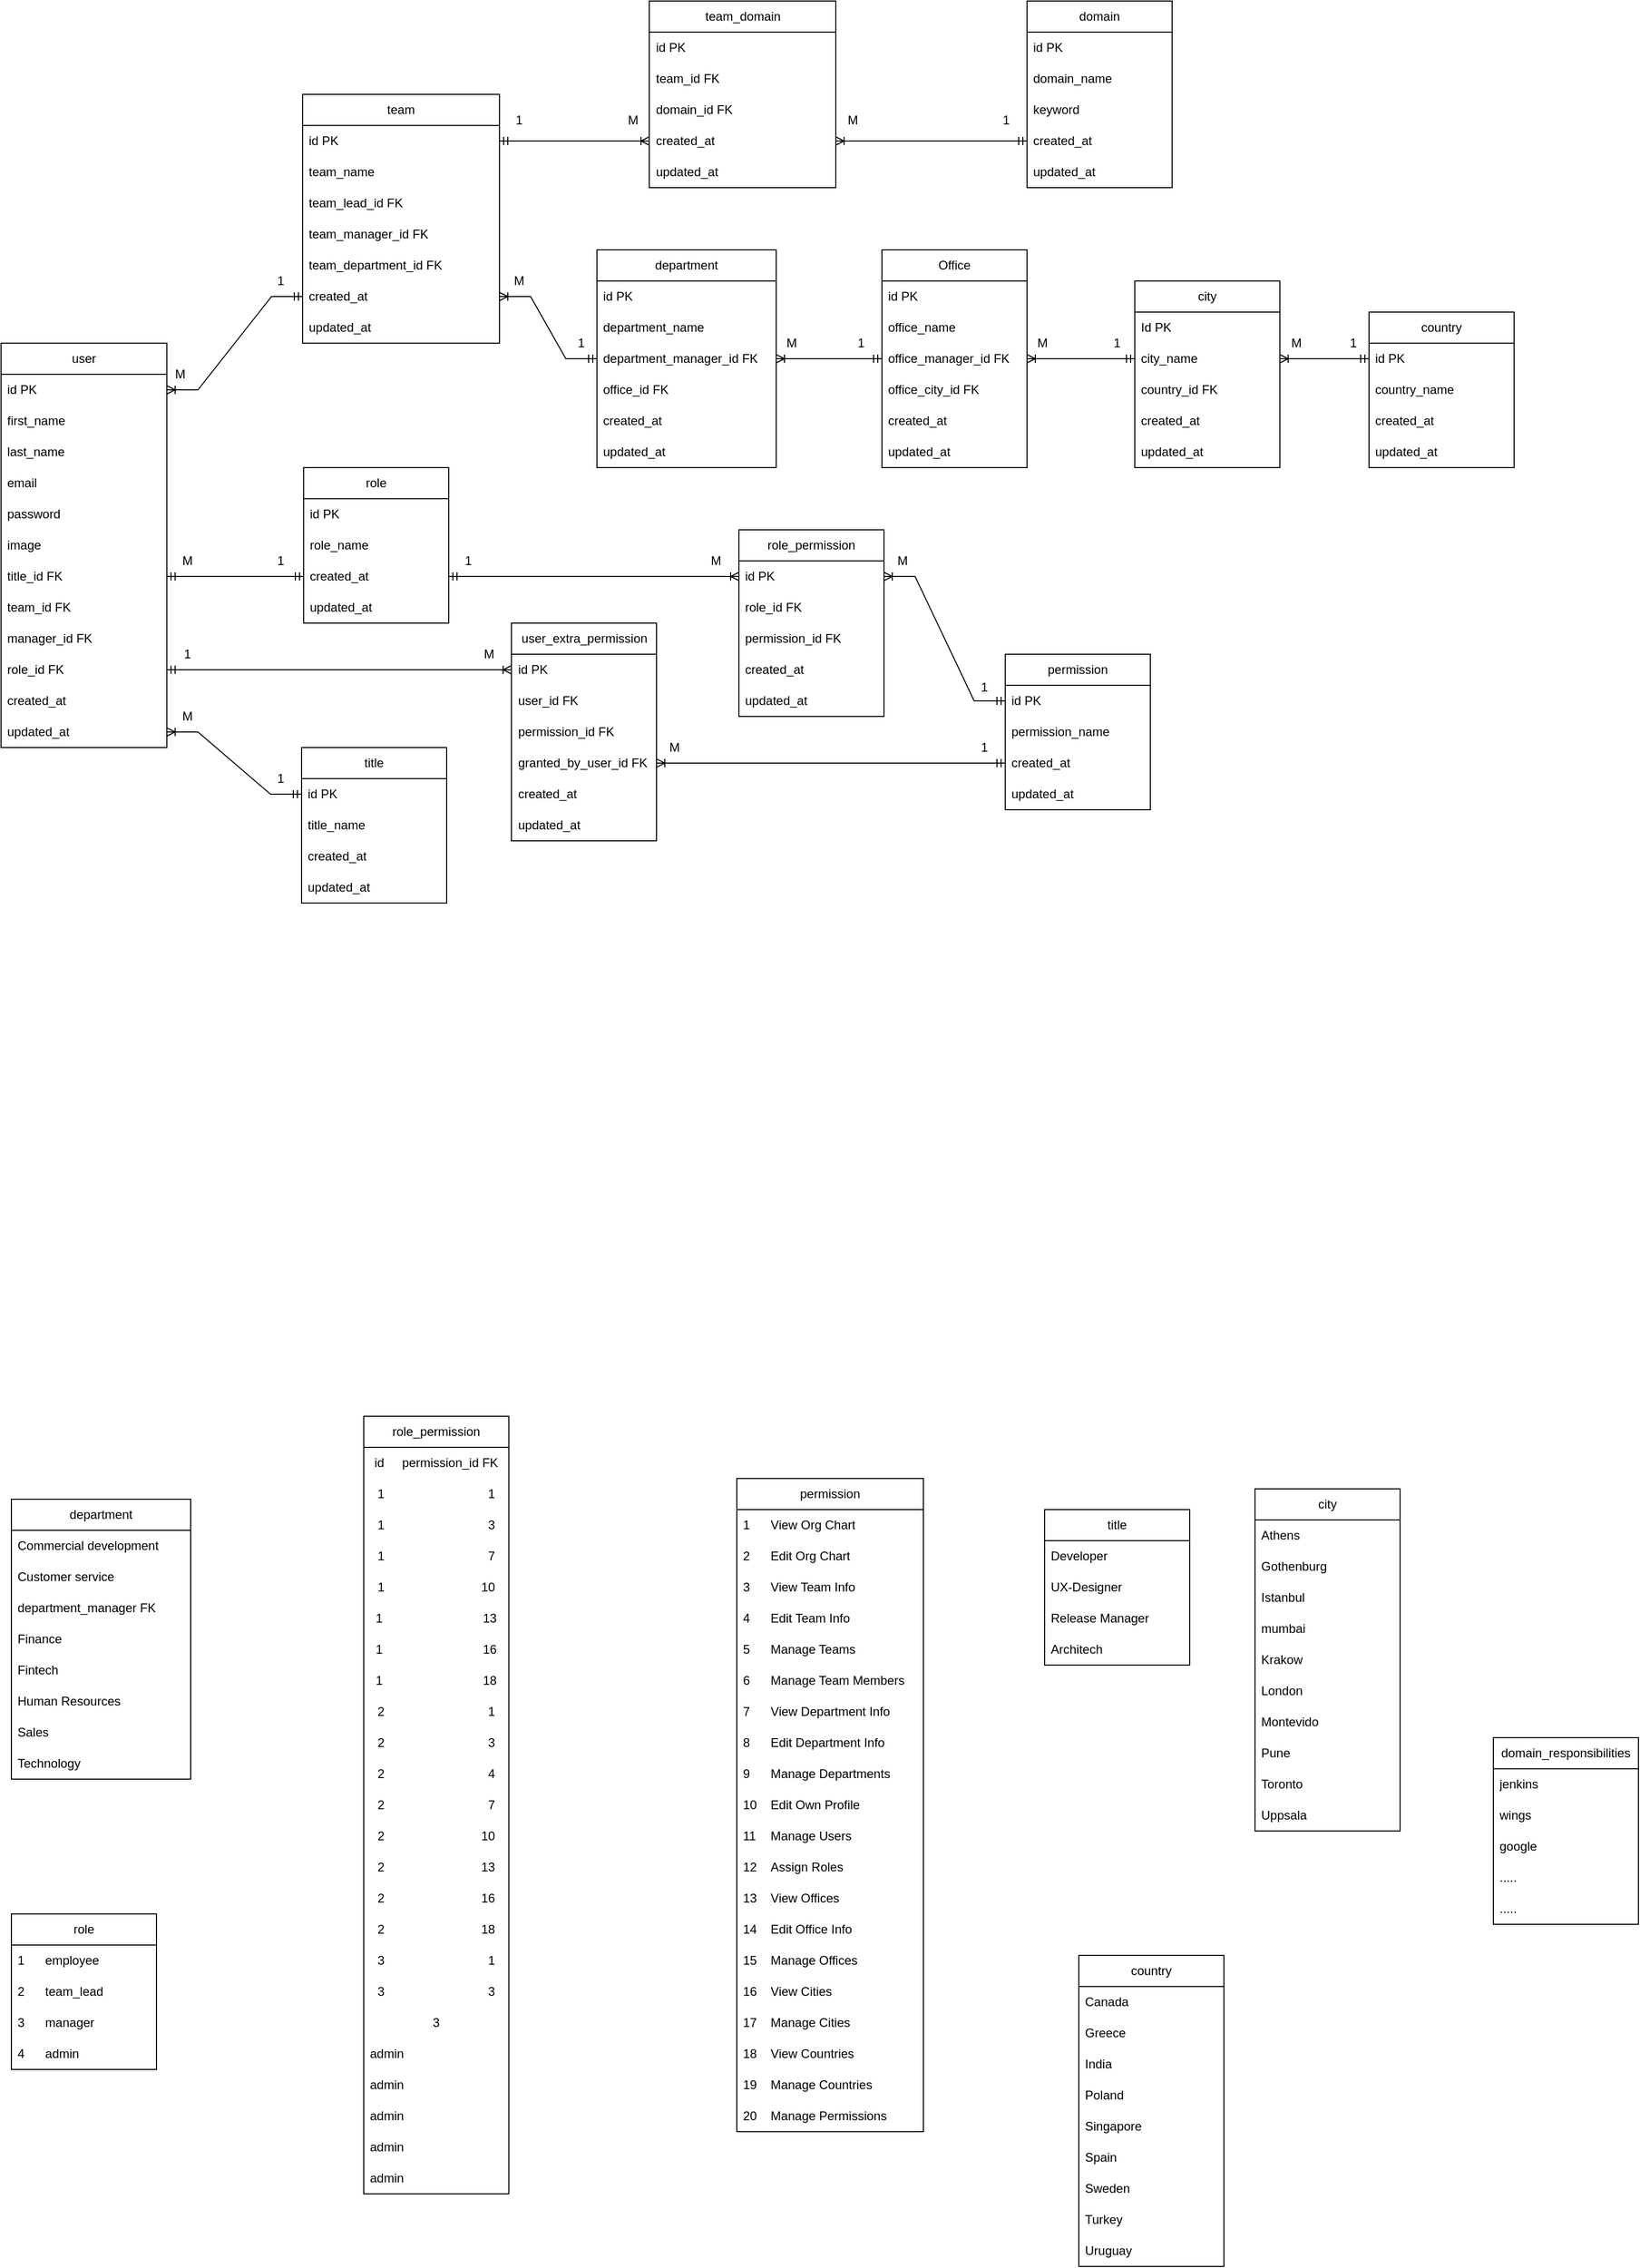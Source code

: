 <mxfile version="26.2.8">
  <diagram name="Page-1" id="JUQGR0BrOZ_qQU4gb64T">
    <mxGraphModel dx="3722" dy="1041" grid="1" gridSize="10" guides="1" tooltips="1" connect="1" arrows="1" fold="1" page="1" pageScale="1" pageWidth="1654" pageHeight="1169" math="0" shadow="0">
      <root>
        <mxCell id="0" />
        <mxCell id="1" parent="0" />
        <mxCell id="v7kNm6K1MWNFXJCOreMR-1" value="user" style="swimlane;fontStyle=0;childLayout=stackLayout;horizontal=1;startSize=30;horizontalStack=0;resizeParent=1;resizeParentMax=0;resizeLast=0;collapsible=1;marginBottom=0;whiteSpace=wrap;html=1;" parent="1" vertex="1">
          <mxGeometry x="-800" y="475" width="160" height="390" as="geometry" />
        </mxCell>
        <mxCell id="v7kNm6K1MWNFXJCOreMR-3" value="id PK" style="text;strokeColor=none;fillColor=none;align=left;verticalAlign=middle;spacingLeft=4;spacingRight=4;overflow=hidden;points=[[0,0.5],[1,0.5]];portConstraint=eastwest;rotatable=0;whiteSpace=wrap;html=1;" parent="v7kNm6K1MWNFXJCOreMR-1" vertex="1">
          <mxGeometry y="30" width="160" height="30" as="geometry" />
        </mxCell>
        <mxCell id="v7kNm6K1MWNFXJCOreMR-4" value="first_name" style="text;strokeColor=none;fillColor=none;align=left;verticalAlign=middle;spacingLeft=4;spacingRight=4;overflow=hidden;points=[[0,0.5],[1,0.5]];portConstraint=eastwest;rotatable=0;whiteSpace=wrap;html=1;" parent="v7kNm6K1MWNFXJCOreMR-1" vertex="1">
          <mxGeometry y="60" width="160" height="30" as="geometry" />
        </mxCell>
        <mxCell id="Kjwg2C8CIfIRWNNQpBOY-2" value="last_name" style="text;strokeColor=none;fillColor=none;align=left;verticalAlign=middle;spacingLeft=4;spacingRight=4;overflow=hidden;points=[[0,0.5],[1,0.5]];portConstraint=eastwest;rotatable=0;whiteSpace=wrap;html=1;" parent="v7kNm6K1MWNFXJCOreMR-1" vertex="1">
          <mxGeometry y="90" width="160" height="30" as="geometry" />
        </mxCell>
        <mxCell id="Kjwg2C8CIfIRWNNQpBOY-3" value="email" style="text;strokeColor=none;fillColor=none;align=left;verticalAlign=middle;spacingLeft=4;spacingRight=4;overflow=hidden;points=[[0,0.5],[1,0.5]];portConstraint=eastwest;rotatable=0;whiteSpace=wrap;html=1;" parent="v7kNm6K1MWNFXJCOreMR-1" vertex="1">
          <mxGeometry y="120" width="160" height="30" as="geometry" />
        </mxCell>
        <mxCell id="Kjwg2C8CIfIRWNNQpBOY-4" value="password" style="text;strokeColor=none;fillColor=none;align=left;verticalAlign=middle;spacingLeft=4;spacingRight=4;overflow=hidden;points=[[0,0.5],[1,0.5]];portConstraint=eastwest;rotatable=0;whiteSpace=wrap;html=1;" parent="v7kNm6K1MWNFXJCOreMR-1" vertex="1">
          <mxGeometry y="150" width="160" height="30" as="geometry" />
        </mxCell>
        <mxCell id="Kjwg2C8CIfIRWNNQpBOY-29" value="image" style="text;strokeColor=none;fillColor=none;align=left;verticalAlign=middle;spacingLeft=4;spacingRight=4;overflow=hidden;points=[[0,0.5],[1,0.5]];portConstraint=eastwest;rotatable=0;whiteSpace=wrap;html=1;" parent="v7kNm6K1MWNFXJCOreMR-1" vertex="1">
          <mxGeometry y="180" width="160" height="30" as="geometry" />
        </mxCell>
        <mxCell id="Kjwg2C8CIfIRWNNQpBOY-28" value="title_id FK" style="text;strokeColor=none;fillColor=none;align=left;verticalAlign=middle;spacingLeft=4;spacingRight=4;overflow=hidden;points=[[0,0.5],[1,0.5]];portConstraint=eastwest;rotatable=0;whiteSpace=wrap;html=1;" parent="v7kNm6K1MWNFXJCOreMR-1" vertex="1">
          <mxGeometry y="210" width="160" height="30" as="geometry" />
        </mxCell>
        <mxCell id="Kjwg2C8CIfIRWNNQpBOY-6" value="team_id FK" style="text;strokeColor=none;fillColor=none;align=left;verticalAlign=middle;spacingLeft=4;spacingRight=4;overflow=hidden;points=[[0,0.5],[1,0.5]];portConstraint=eastwest;rotatable=0;whiteSpace=wrap;html=1;" parent="v7kNm6K1MWNFXJCOreMR-1" vertex="1">
          <mxGeometry y="240" width="160" height="30" as="geometry" />
        </mxCell>
        <mxCell id="Kjwg2C8CIfIRWNNQpBOY-8" value="manager_id FK" style="text;strokeColor=none;fillColor=none;align=left;verticalAlign=middle;spacingLeft=4;spacingRight=4;overflow=hidden;points=[[0,0.5],[1,0.5]];portConstraint=eastwest;rotatable=0;whiteSpace=wrap;html=1;" parent="v7kNm6K1MWNFXJCOreMR-1" vertex="1">
          <mxGeometry y="270" width="160" height="30" as="geometry" />
        </mxCell>
        <mxCell id="Kjwg2C8CIfIRWNNQpBOY-5" value="role_id FK" style="text;strokeColor=none;fillColor=none;align=left;verticalAlign=middle;spacingLeft=4;spacingRight=4;overflow=hidden;points=[[0,0.5],[1,0.5]];portConstraint=eastwest;rotatable=0;whiteSpace=wrap;html=1;" parent="v7kNm6K1MWNFXJCOreMR-1" vertex="1">
          <mxGeometry y="300" width="160" height="30" as="geometry" />
        </mxCell>
        <mxCell id="Kjwg2C8CIfIRWNNQpBOY-9" value="created_at" style="text;strokeColor=none;fillColor=none;align=left;verticalAlign=middle;spacingLeft=4;spacingRight=4;overflow=hidden;points=[[0,0.5],[1,0.5]];portConstraint=eastwest;rotatable=0;whiteSpace=wrap;html=1;" parent="v7kNm6K1MWNFXJCOreMR-1" vertex="1">
          <mxGeometry y="330" width="160" height="30" as="geometry" />
        </mxCell>
        <mxCell id="Kjwg2C8CIfIRWNNQpBOY-10" value="updated_at" style="text;strokeColor=none;fillColor=none;align=left;verticalAlign=middle;spacingLeft=4;spacingRight=4;overflow=hidden;points=[[0,0.5],[1,0.5]];portConstraint=eastwest;rotatable=0;whiteSpace=wrap;html=1;" parent="v7kNm6K1MWNFXJCOreMR-1" vertex="1">
          <mxGeometry y="360" width="160" height="30" as="geometry" />
        </mxCell>
        <mxCell id="v7kNm6K1MWNFXJCOreMR-5" value="user_extra_permission" style="swimlane;fontStyle=0;childLayout=stackLayout;horizontal=1;startSize=30;horizontalStack=0;resizeParent=1;resizeParentMax=0;resizeLast=0;collapsible=1;marginBottom=0;whiteSpace=wrap;html=1;" parent="1" vertex="1">
          <mxGeometry x="-307.5" y="745" width="140" height="210" as="geometry" />
        </mxCell>
        <mxCell id="v7kNm6K1MWNFXJCOreMR-6" value="id PK" style="text;strokeColor=none;fillColor=none;align=left;verticalAlign=middle;spacingLeft=4;spacingRight=4;overflow=hidden;points=[[0,0.5],[1,0.5]];portConstraint=eastwest;rotatable=0;whiteSpace=wrap;html=1;" parent="v7kNm6K1MWNFXJCOreMR-5" vertex="1">
          <mxGeometry y="30" width="140" height="30" as="geometry" />
        </mxCell>
        <mxCell id="v7kNm6K1MWNFXJCOreMR-7" value="user_id FK" style="text;strokeColor=none;fillColor=none;align=left;verticalAlign=middle;spacingLeft=4;spacingRight=4;overflow=hidden;points=[[0,0.5],[1,0.5]];portConstraint=eastwest;rotatable=0;whiteSpace=wrap;html=1;" parent="v7kNm6K1MWNFXJCOreMR-5" vertex="1">
          <mxGeometry y="60" width="140" height="30" as="geometry" />
        </mxCell>
        <mxCell id="v7kNm6K1MWNFXJCOreMR-8" value="permission_id FK" style="text;strokeColor=none;fillColor=none;align=left;verticalAlign=middle;spacingLeft=4;spacingRight=4;overflow=hidden;points=[[0,0.5],[1,0.5]];portConstraint=eastwest;rotatable=0;whiteSpace=wrap;html=1;" parent="v7kNm6K1MWNFXJCOreMR-5" vertex="1">
          <mxGeometry y="90" width="140" height="30" as="geometry" />
        </mxCell>
        <mxCell id="AqAkxgDN-hjgx-lMdRf3-53" value="granted_by_user_id FK" style="text;strokeColor=none;fillColor=none;align=left;verticalAlign=middle;spacingLeft=4;spacingRight=4;overflow=hidden;points=[[0,0.5],[1,0.5]];portConstraint=eastwest;rotatable=0;whiteSpace=wrap;html=1;" parent="v7kNm6K1MWNFXJCOreMR-5" vertex="1">
          <mxGeometry y="120" width="140" height="30" as="geometry" />
        </mxCell>
        <mxCell id="AqAkxgDN-hjgx-lMdRf3-54" value="created_at" style="text;strokeColor=none;fillColor=none;align=left;verticalAlign=middle;spacingLeft=4;spacingRight=4;overflow=hidden;points=[[0,0.5],[1,0.5]];portConstraint=eastwest;rotatable=0;whiteSpace=wrap;html=1;" parent="v7kNm6K1MWNFXJCOreMR-5" vertex="1">
          <mxGeometry y="150" width="140" height="30" as="geometry" />
        </mxCell>
        <mxCell id="AqAkxgDN-hjgx-lMdRf3-55" value="updated_at" style="text;strokeColor=none;fillColor=none;align=left;verticalAlign=middle;spacingLeft=4;spacingRight=4;overflow=hidden;points=[[0,0.5],[1,0.5]];portConstraint=eastwest;rotatable=0;whiteSpace=wrap;html=1;" parent="v7kNm6K1MWNFXJCOreMR-5" vertex="1">
          <mxGeometry y="180" width="140" height="30" as="geometry" />
        </mxCell>
        <mxCell id="v7kNm6K1MWNFXJCOreMR-9" value="team" style="swimlane;fontStyle=0;childLayout=stackLayout;horizontal=1;startSize=30;horizontalStack=0;resizeParent=1;resizeParentMax=0;resizeLast=0;collapsible=1;marginBottom=0;whiteSpace=wrap;html=1;" parent="1" vertex="1">
          <mxGeometry x="-509" y="235" width="190" height="240" as="geometry" />
        </mxCell>
        <mxCell id="v7kNm6K1MWNFXJCOreMR-10" value="id PK" style="text;strokeColor=none;fillColor=none;align=left;verticalAlign=middle;spacingLeft=4;spacingRight=4;overflow=hidden;points=[[0,0.5],[1,0.5]];portConstraint=eastwest;rotatable=0;whiteSpace=wrap;html=1;" parent="v7kNm6K1MWNFXJCOreMR-9" vertex="1">
          <mxGeometry y="30" width="190" height="30" as="geometry" />
        </mxCell>
        <mxCell id="v7kNm6K1MWNFXJCOreMR-11" value="team_name" style="text;strokeColor=none;fillColor=none;align=left;verticalAlign=middle;spacingLeft=4;spacingRight=4;overflow=hidden;points=[[0,0.5],[1,0.5]];portConstraint=eastwest;rotatable=0;whiteSpace=wrap;html=1;" parent="v7kNm6K1MWNFXJCOreMR-9" vertex="1">
          <mxGeometry y="60" width="190" height="30" as="geometry" />
        </mxCell>
        <mxCell id="v7kNm6K1MWNFXJCOreMR-12" value="team_lead_id FK" style="text;strokeColor=none;fillColor=none;align=left;verticalAlign=middle;spacingLeft=4;spacingRight=4;overflow=hidden;points=[[0,0.5],[1,0.5]];portConstraint=eastwest;rotatable=0;whiteSpace=wrap;html=1;" parent="v7kNm6K1MWNFXJCOreMR-9" vertex="1">
          <mxGeometry y="90" width="190" height="30" as="geometry" />
        </mxCell>
        <mxCell id="49UzsRRCkq3fRVH6BTDd-9" value="team_manager_id FK" style="text;strokeColor=none;fillColor=none;align=left;verticalAlign=middle;spacingLeft=4;spacingRight=4;overflow=hidden;points=[[0,0.5],[1,0.5]];portConstraint=eastwest;rotatable=0;whiteSpace=wrap;html=1;" parent="v7kNm6K1MWNFXJCOreMR-9" vertex="1">
          <mxGeometry y="120" width="190" height="30" as="geometry" />
        </mxCell>
        <mxCell id="Kjwg2C8CIfIRWNNQpBOY-103" value="team_department_id FK" style="text;strokeColor=none;fillColor=none;align=left;verticalAlign=middle;spacingLeft=4;spacingRight=4;overflow=hidden;points=[[0,0.5],[1,0.5]];portConstraint=eastwest;rotatable=0;whiteSpace=wrap;html=1;" parent="v7kNm6K1MWNFXJCOreMR-9" vertex="1">
          <mxGeometry y="150" width="190" height="30" as="geometry" />
        </mxCell>
        <mxCell id="AqAkxgDN-hjgx-lMdRf3-64" value="created_at" style="text;strokeColor=none;fillColor=none;align=left;verticalAlign=middle;spacingLeft=4;spacingRight=4;overflow=hidden;points=[[0,0.5],[1,0.5]];portConstraint=eastwest;rotatable=0;whiteSpace=wrap;html=1;" parent="v7kNm6K1MWNFXJCOreMR-9" vertex="1">
          <mxGeometry y="180" width="190" height="30" as="geometry" />
        </mxCell>
        <mxCell id="AqAkxgDN-hjgx-lMdRf3-65" value="updated_at" style="text;strokeColor=none;fillColor=none;align=left;verticalAlign=middle;spacingLeft=4;spacingRight=4;overflow=hidden;points=[[0,0.5],[1,0.5]];portConstraint=eastwest;rotatable=0;whiteSpace=wrap;html=1;" parent="v7kNm6K1MWNFXJCOreMR-9" vertex="1">
          <mxGeometry y="210" width="190" height="30" as="geometry" />
        </mxCell>
        <mxCell id="v7kNm6K1MWNFXJCOreMR-13" value="Office" style="swimlane;fontStyle=0;childLayout=stackLayout;horizontal=1;startSize=30;horizontalStack=0;resizeParent=1;resizeParentMax=0;resizeLast=0;collapsible=1;marginBottom=0;whiteSpace=wrap;html=1;" parent="1" vertex="1">
          <mxGeometry x="50" y="385" width="140" height="210" as="geometry" />
        </mxCell>
        <mxCell id="v7kNm6K1MWNFXJCOreMR-14" value="id PK" style="text;strokeColor=none;fillColor=none;align=left;verticalAlign=middle;spacingLeft=4;spacingRight=4;overflow=hidden;points=[[0,0.5],[1,0.5]];portConstraint=eastwest;rotatable=0;whiteSpace=wrap;html=1;" parent="v7kNm6K1MWNFXJCOreMR-13" vertex="1">
          <mxGeometry y="30" width="140" height="30" as="geometry" />
        </mxCell>
        <mxCell id="v7kNm6K1MWNFXJCOreMR-15" value="office_name" style="text;strokeColor=none;fillColor=none;align=left;verticalAlign=middle;spacingLeft=4;spacingRight=4;overflow=hidden;points=[[0,0.5],[1,0.5]];portConstraint=eastwest;rotatable=0;whiteSpace=wrap;html=1;" parent="v7kNm6K1MWNFXJCOreMR-13" vertex="1">
          <mxGeometry y="60" width="140" height="30" as="geometry" />
        </mxCell>
        <mxCell id="Kjwg2C8CIfIRWNNQpBOY-174" value="office_manager_id FK" style="text;strokeColor=none;fillColor=none;align=left;verticalAlign=middle;spacingLeft=4;spacingRight=4;overflow=hidden;points=[[0,0.5],[1,0.5]];portConstraint=eastwest;rotatable=0;whiteSpace=wrap;html=1;" parent="v7kNm6K1MWNFXJCOreMR-13" vertex="1">
          <mxGeometry y="90" width="140" height="30" as="geometry" />
        </mxCell>
        <mxCell id="Kjwg2C8CIfIRWNNQpBOY-172" value="office_city_id FK" style="text;strokeColor=none;fillColor=none;align=left;verticalAlign=middle;spacingLeft=4;spacingRight=4;overflow=hidden;points=[[0,0.5],[1,0.5]];portConstraint=eastwest;rotatable=0;whiteSpace=wrap;html=1;" parent="v7kNm6K1MWNFXJCOreMR-13" vertex="1">
          <mxGeometry y="120" width="140" height="30" as="geometry" />
        </mxCell>
        <mxCell id="AqAkxgDN-hjgx-lMdRf3-70" value="created_at" style="text;strokeColor=none;fillColor=none;align=left;verticalAlign=middle;spacingLeft=4;spacingRight=4;overflow=hidden;points=[[0,0.5],[1,0.5]];portConstraint=eastwest;rotatable=0;whiteSpace=wrap;html=1;" parent="v7kNm6K1MWNFXJCOreMR-13" vertex="1">
          <mxGeometry y="150" width="140" height="30" as="geometry" />
        </mxCell>
        <mxCell id="AqAkxgDN-hjgx-lMdRf3-71" value="updated_at" style="text;strokeColor=none;fillColor=none;align=left;verticalAlign=middle;spacingLeft=4;spacingRight=4;overflow=hidden;points=[[0,0.5],[1,0.5]];portConstraint=eastwest;rotatable=0;whiteSpace=wrap;html=1;" parent="v7kNm6K1MWNFXJCOreMR-13" vertex="1">
          <mxGeometry y="180" width="140" height="30" as="geometry" />
        </mxCell>
        <mxCell id="v7kNm6K1MWNFXJCOreMR-17" value="permission" style="swimlane;fontStyle=0;childLayout=stackLayout;horizontal=1;startSize=30;horizontalStack=0;resizeParent=1;resizeParentMax=0;resizeLast=0;collapsible=1;marginBottom=0;whiteSpace=wrap;html=1;" parent="1" vertex="1">
          <mxGeometry x="169" y="775" width="140" height="150" as="geometry" />
        </mxCell>
        <mxCell id="v7kNm6K1MWNFXJCOreMR-18" value="id PK" style="text;strokeColor=none;fillColor=none;align=left;verticalAlign=middle;spacingLeft=4;spacingRight=4;overflow=hidden;points=[[0,0.5],[1,0.5]];portConstraint=eastwest;rotatable=0;whiteSpace=wrap;html=1;" parent="v7kNm6K1MWNFXJCOreMR-17" vertex="1">
          <mxGeometry y="30" width="140" height="30" as="geometry" />
        </mxCell>
        <mxCell id="v7kNm6K1MWNFXJCOreMR-19" value="permission_name" style="text;strokeColor=none;fillColor=none;align=left;verticalAlign=middle;spacingLeft=4;spacingRight=4;overflow=hidden;points=[[0,0.5],[1,0.5]];portConstraint=eastwest;rotatable=0;whiteSpace=wrap;html=1;" parent="v7kNm6K1MWNFXJCOreMR-17" vertex="1">
          <mxGeometry y="60" width="140" height="30" as="geometry" />
        </mxCell>
        <mxCell id="AqAkxgDN-hjgx-lMdRf3-62" value="created_at" style="text;strokeColor=none;fillColor=none;align=left;verticalAlign=middle;spacingLeft=4;spacingRight=4;overflow=hidden;points=[[0,0.5],[1,0.5]];portConstraint=eastwest;rotatable=0;whiteSpace=wrap;html=1;" parent="v7kNm6K1MWNFXJCOreMR-17" vertex="1">
          <mxGeometry y="90" width="140" height="30" as="geometry" />
        </mxCell>
        <mxCell id="AqAkxgDN-hjgx-lMdRf3-63" value="updated_at" style="text;strokeColor=none;fillColor=none;align=left;verticalAlign=middle;spacingLeft=4;spacingRight=4;overflow=hidden;points=[[0,0.5],[1,0.5]];portConstraint=eastwest;rotatable=0;whiteSpace=wrap;html=1;" parent="v7kNm6K1MWNFXJCOreMR-17" vertex="1">
          <mxGeometry y="120" width="140" height="30" as="geometry" />
        </mxCell>
        <mxCell id="v7kNm6K1MWNFXJCOreMR-22" value="role" style="swimlane;fontStyle=0;childLayout=stackLayout;horizontal=1;startSize=30;horizontalStack=0;resizeParent=1;resizeParentMax=0;resizeLast=0;collapsible=1;marginBottom=0;whiteSpace=wrap;html=1;" parent="1" vertex="1">
          <mxGeometry x="-508" y="595" width="140" height="150" as="geometry" />
        </mxCell>
        <mxCell id="v7kNm6K1MWNFXJCOreMR-23" value="id PK" style="text;strokeColor=none;fillColor=none;align=left;verticalAlign=middle;spacingLeft=4;spacingRight=4;overflow=hidden;points=[[0,0.5],[1,0.5]];portConstraint=eastwest;rotatable=0;whiteSpace=wrap;html=1;" parent="v7kNm6K1MWNFXJCOreMR-22" vertex="1">
          <mxGeometry y="30" width="140" height="30" as="geometry" />
        </mxCell>
        <mxCell id="v7kNm6K1MWNFXJCOreMR-24" value="role_name" style="text;strokeColor=none;fillColor=none;align=left;verticalAlign=middle;spacingLeft=4;spacingRight=4;overflow=hidden;points=[[0,0.5],[1,0.5]];portConstraint=eastwest;rotatable=0;whiteSpace=wrap;html=1;" parent="v7kNm6K1MWNFXJCOreMR-22" vertex="1">
          <mxGeometry y="60" width="140" height="30" as="geometry" />
        </mxCell>
        <mxCell id="AqAkxgDN-hjgx-lMdRf3-56" value="created_at" style="text;strokeColor=none;fillColor=none;align=left;verticalAlign=middle;spacingLeft=4;spacingRight=4;overflow=hidden;points=[[0,0.5],[1,0.5]];portConstraint=eastwest;rotatable=0;whiteSpace=wrap;html=1;" parent="v7kNm6K1MWNFXJCOreMR-22" vertex="1">
          <mxGeometry y="90" width="140" height="30" as="geometry" />
        </mxCell>
        <mxCell id="AqAkxgDN-hjgx-lMdRf3-57" value="updated_at" style="text;strokeColor=none;fillColor=none;align=left;verticalAlign=middle;spacingLeft=4;spacingRight=4;overflow=hidden;points=[[0,0.5],[1,0.5]];portConstraint=eastwest;rotatable=0;whiteSpace=wrap;html=1;" parent="v7kNm6K1MWNFXJCOreMR-22" vertex="1">
          <mxGeometry y="120" width="140" height="30" as="geometry" />
        </mxCell>
        <mxCell id="Kjwg2C8CIfIRWNNQpBOY-22" value="1" style="text;html=1;align=center;verticalAlign=middle;whiteSpace=wrap;rounded=0;" parent="1" vertex="1">
          <mxGeometry x="-630" y="760" width="20" height="30" as="geometry" />
        </mxCell>
        <mxCell id="Kjwg2C8CIfIRWNNQpBOY-23" value="1" style="text;html=1;align=center;verticalAlign=middle;whiteSpace=wrap;rounded=0;" parent="1" vertex="1">
          <mxGeometry x="-540" y="670" width="20" height="30" as="geometry" />
        </mxCell>
        <mxCell id="Kjwg2C8CIfIRWNNQpBOY-30" value="role" style="swimlane;fontStyle=0;childLayout=stackLayout;horizontal=1;startSize=30;horizontalStack=0;resizeParent=1;resizeParentMax=0;resizeLast=0;collapsible=1;marginBottom=0;whiteSpace=wrap;html=1;" parent="1" vertex="1">
          <mxGeometry x="-790" y="1990" width="140" height="150" as="geometry" />
        </mxCell>
        <mxCell id="Kjwg2C8CIfIRWNNQpBOY-31" value="1&lt;span style=&quot;white-space: pre;&quot;&gt;&#x9;&lt;/span&gt;employee" style="text;strokeColor=none;fillColor=none;align=left;verticalAlign=middle;spacingLeft=4;spacingRight=4;overflow=hidden;points=[[0,0.5],[1,0.5]];portConstraint=eastwest;rotatable=0;whiteSpace=wrap;html=1;" parent="Kjwg2C8CIfIRWNNQpBOY-30" vertex="1">
          <mxGeometry y="30" width="140" height="30" as="geometry" />
        </mxCell>
        <mxCell id="Kjwg2C8CIfIRWNNQpBOY-70" value="2&lt;span style=&quot;background-color: transparent; color: light-dark(rgb(0, 0, 0), rgb(255, 255, 255)); white-space: pre;&quot;&gt;&#x9;&lt;/span&gt;&lt;span style=&quot;background-color: transparent; color: light-dark(rgb(0, 0, 0), rgb(255, 255, 255));&quot;&gt;team_lead&lt;/span&gt;" style="text;strokeColor=none;fillColor=none;align=left;verticalAlign=middle;spacingLeft=4;spacingRight=4;overflow=hidden;points=[[0,0.5],[1,0.5]];portConstraint=eastwest;rotatable=0;whiteSpace=wrap;html=1;" parent="Kjwg2C8CIfIRWNNQpBOY-30" vertex="1">
          <mxGeometry y="60" width="140" height="30" as="geometry" />
        </mxCell>
        <mxCell id="Kjwg2C8CIfIRWNNQpBOY-33" value="3&lt;span style=&quot;white-space: pre;&quot;&gt;&#x9;&lt;/span&gt;manager" style="text;strokeColor=none;fillColor=none;align=left;verticalAlign=middle;spacingLeft=4;spacingRight=4;overflow=hidden;points=[[0,0.5],[1,0.5]];portConstraint=eastwest;rotatable=0;whiteSpace=wrap;html=1;" parent="Kjwg2C8CIfIRWNNQpBOY-30" vertex="1">
          <mxGeometry y="90" width="140" height="30" as="geometry" />
        </mxCell>
        <mxCell id="Kjwg2C8CIfIRWNNQpBOY-32" value="4&lt;span style=&quot;white-space: pre;&quot;&gt;&#x9;&lt;/span&gt;admin" style="text;strokeColor=none;fillColor=none;align=left;verticalAlign=middle;spacingLeft=4;spacingRight=4;overflow=hidden;points=[[0,0.5],[1,0.5]];portConstraint=eastwest;rotatable=0;whiteSpace=wrap;html=1;" parent="Kjwg2C8CIfIRWNNQpBOY-30" vertex="1">
          <mxGeometry y="120" width="140" height="30" as="geometry" />
        </mxCell>
        <mxCell id="Kjwg2C8CIfIRWNNQpBOY-35" value="permission" style="swimlane;fontStyle=0;childLayout=stackLayout;horizontal=1;startSize=30;horizontalStack=0;resizeParent=1;resizeParentMax=0;resizeLast=0;collapsible=1;marginBottom=0;whiteSpace=wrap;html=1;" parent="1" vertex="1">
          <mxGeometry x="-90" y="1570" width="180" height="630" as="geometry" />
        </mxCell>
        <mxCell id="Kjwg2C8CIfIRWNNQpBOY-36" value="1&lt;span style=&quot;white-space: pre;&quot;&gt;&#x9;&lt;/span&gt;View Org Chart" style="text;strokeColor=none;fillColor=none;align=left;verticalAlign=middle;spacingLeft=4;spacingRight=4;overflow=hidden;points=[[0,0.5],[1,0.5]];portConstraint=eastwest;rotatable=0;whiteSpace=wrap;html=1;" parent="Kjwg2C8CIfIRWNNQpBOY-35" vertex="1">
          <mxGeometry y="30" width="180" height="30" as="geometry" />
        </mxCell>
        <mxCell id="Kjwg2C8CIfIRWNNQpBOY-37" value="2&lt;span style=&quot;white-space: pre;&quot;&gt;&#x9;&lt;/span&gt;Edit Org Chart" style="text;strokeColor=none;fillColor=none;align=left;verticalAlign=middle;spacingLeft=4;spacingRight=4;overflow=hidden;points=[[0,0.5],[1,0.5]];portConstraint=eastwest;rotatable=0;whiteSpace=wrap;html=1;" parent="Kjwg2C8CIfIRWNNQpBOY-35" vertex="1">
          <mxGeometry y="60" width="180" height="30" as="geometry" />
        </mxCell>
        <mxCell id="Kjwg2C8CIfIRWNNQpBOY-39" value="3&lt;span style=&quot;white-space: pre;&quot;&gt;&#x9;&lt;/span&gt;&lt;span style=&quot;background-color: transparent; color: light-dark(rgb(0, 0, 0), rgb(255, 255, 255));&quot;&gt;View Team Info&lt;/span&gt;" style="text;strokeColor=none;fillColor=none;align=left;verticalAlign=middle;spacingLeft=4;spacingRight=4;overflow=hidden;points=[[0,0.5],[1,0.5]];portConstraint=eastwest;rotatable=0;whiteSpace=wrap;html=1;" parent="Kjwg2C8CIfIRWNNQpBOY-35" vertex="1">
          <mxGeometry y="90" width="180" height="30" as="geometry" />
        </mxCell>
        <mxCell id="Kjwg2C8CIfIRWNNQpBOY-44" value="4&lt;span style=&quot;white-space: pre;&quot;&gt;&#x9;&lt;/span&gt;Edit Team Info" style="text;strokeColor=none;fillColor=none;align=left;verticalAlign=middle;spacingLeft=4;spacingRight=4;overflow=hidden;points=[[0,0.5],[1,0.5]];portConstraint=eastwest;rotatable=0;whiteSpace=wrap;html=1;" parent="Kjwg2C8CIfIRWNNQpBOY-35" vertex="1">
          <mxGeometry y="120" width="180" height="30" as="geometry" />
        </mxCell>
        <mxCell id="Kjwg2C8CIfIRWNNQpBOY-40" value="5&lt;span style=&quot;white-space: pre;&quot;&gt;&#x9;&lt;/span&gt;Manage Teams" style="text;strokeColor=none;fillColor=none;align=left;verticalAlign=middle;spacingLeft=4;spacingRight=4;overflow=hidden;points=[[0,0.5],[1,0.5]];portConstraint=eastwest;rotatable=0;whiteSpace=wrap;html=1;" parent="Kjwg2C8CIfIRWNNQpBOY-35" vertex="1">
          <mxGeometry y="150" width="180" height="30" as="geometry" />
        </mxCell>
        <mxCell id="Kjwg2C8CIfIRWNNQpBOY-41" value="6&lt;span style=&quot;white-space: pre;&quot;&gt;&#x9;&lt;/span&gt;Manage Team Members" style="text;strokeColor=none;fillColor=none;align=left;verticalAlign=middle;spacingLeft=4;spacingRight=4;overflow=hidden;points=[[0,0.5],[1,0.5]];portConstraint=eastwest;rotatable=0;whiteSpace=wrap;html=1;" parent="Kjwg2C8CIfIRWNNQpBOY-35" vertex="1">
          <mxGeometry y="180" width="180" height="30" as="geometry" />
        </mxCell>
        <mxCell id="Kjwg2C8CIfIRWNNQpBOY-42" value="7&lt;span style=&quot;white-space: pre;&quot;&gt;&#x9;&lt;/span&gt;View Department Info" style="text;strokeColor=none;fillColor=none;align=left;verticalAlign=middle;spacingLeft=4;spacingRight=4;overflow=hidden;points=[[0,0.5],[1,0.5]];portConstraint=eastwest;rotatable=0;whiteSpace=wrap;html=1;" parent="Kjwg2C8CIfIRWNNQpBOY-35" vertex="1">
          <mxGeometry y="210" width="180" height="30" as="geometry" />
        </mxCell>
        <mxCell id="Kjwg2C8CIfIRWNNQpBOY-69" value="8&lt;span style=&quot;white-space: pre;&quot;&gt;&#x9;&lt;/span&gt;Edit Department Info" style="text;strokeColor=none;fillColor=none;align=left;verticalAlign=middle;spacingLeft=4;spacingRight=4;overflow=hidden;points=[[0,0.5],[1,0.5]];portConstraint=eastwest;rotatable=0;whiteSpace=wrap;html=1;" parent="Kjwg2C8CIfIRWNNQpBOY-35" vertex="1">
          <mxGeometry y="240" width="180" height="30" as="geometry" />
        </mxCell>
        <mxCell id="Kjwg2C8CIfIRWNNQpBOY-43" value="9&lt;span style=&quot;white-space: pre;&quot;&gt;&#x9;&lt;/span&gt;Manage Departments" style="text;strokeColor=none;fillColor=none;align=left;verticalAlign=middle;spacingLeft=4;spacingRight=4;overflow=hidden;points=[[0,0.5],[1,0.5]];portConstraint=eastwest;rotatable=0;whiteSpace=wrap;html=1;" parent="Kjwg2C8CIfIRWNNQpBOY-35" vertex="1">
          <mxGeometry y="270" width="180" height="30" as="geometry" />
        </mxCell>
        <mxCell id="Kjwg2C8CIfIRWNNQpBOY-38" value="10&lt;span style=&quot;white-space: pre;&quot;&gt;&#x9;&lt;/span&gt;Edit Own Profile" style="text;strokeColor=none;fillColor=none;align=left;verticalAlign=middle;spacingLeft=4;spacingRight=4;overflow=hidden;points=[[0,0.5],[1,0.5]];portConstraint=eastwest;rotatable=0;whiteSpace=wrap;html=1;" parent="Kjwg2C8CIfIRWNNQpBOY-35" vertex="1">
          <mxGeometry y="300" width="180" height="30" as="geometry" />
        </mxCell>
        <mxCell id="Kjwg2C8CIfIRWNNQpBOY-45" value="11&lt;span style=&quot;white-space: pre;&quot;&gt;&#x9;&lt;/span&gt;Manage Users" style="text;strokeColor=none;fillColor=none;align=left;verticalAlign=middle;spacingLeft=4;spacingRight=4;overflow=hidden;points=[[0,0.5],[1,0.5]];portConstraint=eastwest;rotatable=0;whiteSpace=wrap;html=1;" parent="Kjwg2C8CIfIRWNNQpBOY-35" vertex="1">
          <mxGeometry y="330" width="180" height="30" as="geometry" />
        </mxCell>
        <mxCell id="Kjwg2C8CIfIRWNNQpBOY-46" value="12&lt;span style=&quot;white-space: pre;&quot;&gt;&#x9;&lt;/span&gt;Assign Roles" style="text;strokeColor=none;fillColor=none;align=left;verticalAlign=middle;spacingLeft=4;spacingRight=4;overflow=hidden;points=[[0,0.5],[1,0.5]];portConstraint=eastwest;rotatable=0;whiteSpace=wrap;html=1;" parent="Kjwg2C8CIfIRWNNQpBOY-35" vertex="1">
          <mxGeometry y="360" width="180" height="30" as="geometry" />
        </mxCell>
        <mxCell id="Kjwg2C8CIfIRWNNQpBOY-47" value="13&lt;span style=&quot;white-space: pre;&quot;&gt;&#x9;&lt;/span&gt;View Offices" style="text;strokeColor=none;fillColor=none;align=left;verticalAlign=middle;spacingLeft=4;spacingRight=4;overflow=hidden;points=[[0,0.5],[1,0.5]];portConstraint=eastwest;rotatable=0;whiteSpace=wrap;html=1;" parent="Kjwg2C8CIfIRWNNQpBOY-35" vertex="1">
          <mxGeometry y="390" width="180" height="30" as="geometry" />
        </mxCell>
        <mxCell id="Kjwg2C8CIfIRWNNQpBOY-48" value="14&lt;span style=&quot;white-space: pre;&quot;&gt;&#x9;&lt;/span&gt;Edit Office Info" style="text;strokeColor=none;fillColor=none;align=left;verticalAlign=middle;spacingLeft=4;spacingRight=4;overflow=hidden;points=[[0,0.5],[1,0.5]];portConstraint=eastwest;rotatable=0;whiteSpace=wrap;html=1;" parent="Kjwg2C8CIfIRWNNQpBOY-35" vertex="1">
          <mxGeometry y="420" width="180" height="30" as="geometry" />
        </mxCell>
        <mxCell id="Kjwg2C8CIfIRWNNQpBOY-58" value="15&lt;span style=&quot;white-space: pre;&quot;&gt;&#x9;&lt;/span&gt;Manage Offices" style="text;strokeColor=none;fillColor=none;align=left;verticalAlign=middle;spacingLeft=4;spacingRight=4;overflow=hidden;points=[[0,0.5],[1,0.5]];portConstraint=eastwest;rotatable=0;whiteSpace=wrap;html=1;" parent="Kjwg2C8CIfIRWNNQpBOY-35" vertex="1">
          <mxGeometry y="450" width="180" height="30" as="geometry" />
        </mxCell>
        <mxCell id="Kjwg2C8CIfIRWNNQpBOY-59" value="16&lt;span style=&quot;white-space: pre;&quot;&gt;&#x9;&lt;/span&gt;View Cities" style="text;strokeColor=none;fillColor=none;align=left;verticalAlign=middle;spacingLeft=4;spacingRight=4;overflow=hidden;points=[[0,0.5],[1,0.5]];portConstraint=eastwest;rotatable=0;whiteSpace=wrap;html=1;" parent="Kjwg2C8CIfIRWNNQpBOY-35" vertex="1">
          <mxGeometry y="480" width="180" height="30" as="geometry" />
        </mxCell>
        <mxCell id="Kjwg2C8CIfIRWNNQpBOY-60" value="17&lt;span style=&quot;white-space: pre;&quot;&gt;&#x9;&lt;/span&gt;Manage Cities" style="text;strokeColor=none;fillColor=none;align=left;verticalAlign=middle;spacingLeft=4;spacingRight=4;overflow=hidden;points=[[0,0.5],[1,0.5]];portConstraint=eastwest;rotatable=0;whiteSpace=wrap;html=1;" parent="Kjwg2C8CIfIRWNNQpBOY-35" vertex="1">
          <mxGeometry y="510" width="180" height="30" as="geometry" />
        </mxCell>
        <mxCell id="Kjwg2C8CIfIRWNNQpBOY-61" value="18&lt;span style=&quot;white-space: pre;&quot;&gt;&#x9;&lt;/span&gt;View Countries" style="text;strokeColor=none;fillColor=none;align=left;verticalAlign=middle;spacingLeft=4;spacingRight=4;overflow=hidden;points=[[0,0.5],[1,0.5]];portConstraint=eastwest;rotatable=0;whiteSpace=wrap;html=1;" parent="Kjwg2C8CIfIRWNNQpBOY-35" vertex="1">
          <mxGeometry y="540" width="180" height="30" as="geometry" />
        </mxCell>
        <mxCell id="Kjwg2C8CIfIRWNNQpBOY-62" value="19&lt;span style=&quot;white-space: pre;&quot;&gt;&#x9;&lt;/span&gt;Manage Countries" style="text;strokeColor=none;fillColor=none;align=left;verticalAlign=middle;spacingLeft=4;spacingRight=4;overflow=hidden;points=[[0,0.5],[1,0.5]];portConstraint=eastwest;rotatable=0;whiteSpace=wrap;html=1;" parent="Kjwg2C8CIfIRWNNQpBOY-35" vertex="1">
          <mxGeometry y="570" width="180" height="30" as="geometry" />
        </mxCell>
        <mxCell id="Kjwg2C8CIfIRWNNQpBOY-65" value="20&lt;span style=&quot;white-space: pre;&quot;&gt;&#x9;&lt;/span&gt;Manage Permissions" style="text;strokeColor=none;fillColor=none;align=left;verticalAlign=middle;spacingLeft=4;spacingRight=4;overflow=hidden;points=[[0,0.5],[1,0.5]];portConstraint=eastwest;rotatable=0;whiteSpace=wrap;html=1;" parent="Kjwg2C8CIfIRWNNQpBOY-35" vertex="1">
          <mxGeometry y="600" width="180" height="30" as="geometry" />
        </mxCell>
        <mxCell id="Kjwg2C8CIfIRWNNQpBOY-49" value="department" style="swimlane;fontStyle=0;childLayout=stackLayout;horizontal=1;startSize=30;horizontalStack=0;resizeParent=1;resizeParentMax=0;resizeLast=0;collapsible=1;marginBottom=0;whiteSpace=wrap;html=1;" parent="1" vertex="1">
          <mxGeometry x="-225" y="385" width="173" height="210" as="geometry" />
        </mxCell>
        <mxCell id="Kjwg2C8CIfIRWNNQpBOY-50" value="id PK" style="text;strokeColor=none;fillColor=none;align=left;verticalAlign=middle;spacingLeft=4;spacingRight=4;overflow=hidden;points=[[0,0.5],[1,0.5]];portConstraint=eastwest;rotatable=0;whiteSpace=wrap;html=1;" parent="Kjwg2C8CIfIRWNNQpBOY-49" vertex="1">
          <mxGeometry y="30" width="173" height="30" as="geometry" />
        </mxCell>
        <mxCell id="Kjwg2C8CIfIRWNNQpBOY-51" value="department_name" style="text;strokeColor=none;fillColor=none;align=left;verticalAlign=middle;spacingLeft=4;spacingRight=4;overflow=hidden;points=[[0,0.5],[1,0.5]];portConstraint=eastwest;rotatable=0;whiteSpace=wrap;html=1;" parent="Kjwg2C8CIfIRWNNQpBOY-49" vertex="1">
          <mxGeometry y="60" width="173" height="30" as="geometry" />
        </mxCell>
        <mxCell id="AqAkxgDN-hjgx-lMdRf3-96" value="department_manager_id FK" style="text;strokeColor=none;fillColor=none;align=left;verticalAlign=middle;spacingLeft=4;spacingRight=4;overflow=hidden;points=[[0,0.5],[1,0.5]];portConstraint=eastwest;rotatable=0;whiteSpace=wrap;html=1;" parent="Kjwg2C8CIfIRWNNQpBOY-49" vertex="1">
          <mxGeometry y="90" width="173" height="30" as="geometry" />
        </mxCell>
        <mxCell id="Kjwg2C8CIfIRWNNQpBOY-52" value="office_id FK" style="text;strokeColor=none;fillColor=none;align=left;verticalAlign=middle;spacingLeft=4;spacingRight=4;overflow=hidden;points=[[0,0.5],[1,0.5]];portConstraint=eastwest;rotatable=0;whiteSpace=wrap;html=1;" parent="Kjwg2C8CIfIRWNNQpBOY-49" vertex="1">
          <mxGeometry y="120" width="173" height="30" as="geometry" />
        </mxCell>
        <mxCell id="AqAkxgDN-hjgx-lMdRf3-66" value="created_at" style="text;strokeColor=none;fillColor=none;align=left;verticalAlign=middle;spacingLeft=4;spacingRight=4;overflow=hidden;points=[[0,0.5],[1,0.5]];portConstraint=eastwest;rotatable=0;whiteSpace=wrap;html=1;" parent="Kjwg2C8CIfIRWNNQpBOY-49" vertex="1">
          <mxGeometry y="150" width="173" height="30" as="geometry" />
        </mxCell>
        <mxCell id="AqAkxgDN-hjgx-lMdRf3-67" value="updated_at" style="text;strokeColor=none;fillColor=none;align=left;verticalAlign=middle;spacingLeft=4;spacingRight=4;overflow=hidden;points=[[0,0.5],[1,0.5]];portConstraint=eastwest;rotatable=0;whiteSpace=wrap;html=1;" parent="Kjwg2C8CIfIRWNNQpBOY-49" vertex="1">
          <mxGeometry y="180" width="173" height="30" as="geometry" />
        </mxCell>
        <mxCell id="Kjwg2C8CIfIRWNNQpBOY-53" value="role_permission" style="swimlane;fontStyle=0;childLayout=stackLayout;horizontal=1;startSize=30;horizontalStack=0;resizeParent=1;resizeParentMax=0;resizeLast=0;collapsible=1;marginBottom=0;whiteSpace=wrap;html=1;" parent="1" vertex="1">
          <mxGeometry x="-450" y="1510" width="140" height="750" as="geometry" />
        </mxCell>
        <mxCell id="Kjwg2C8CIfIRWNNQpBOY-54" value="id&lt;span style=&quot;white-space: pre;&quot;&gt;&#x9;&lt;/span&gt;permission_id FK" style="text;strokeColor=none;fillColor=none;align=center;verticalAlign=middle;spacingLeft=4;spacingRight=4;overflow=hidden;points=[[0,0.5],[1,0.5]];portConstraint=eastwest;rotatable=0;whiteSpace=wrap;html=1;" parent="Kjwg2C8CIfIRWNNQpBOY-53" vertex="1">
          <mxGeometry y="30" width="140" height="30" as="geometry" />
        </mxCell>
        <mxCell id="Kjwg2C8CIfIRWNNQpBOY-55" value="1&lt;span style=&quot;white-space: pre;&quot;&gt;&#x9;&lt;/span&gt;&lt;span style=&quot;white-space: pre;&quot;&gt;&#x9;&lt;/span&gt;&lt;span style=&quot;white-space: pre;&quot;&gt;&#x9;&lt;span style=&quot;white-space: pre;&quot;&gt;&#x9;&lt;/span&gt;&lt;/span&gt;1" style="text;strokeColor=none;fillColor=none;align=center;verticalAlign=middle;spacingLeft=4;spacingRight=4;overflow=hidden;points=[[0,0.5],[1,0.5]];portConstraint=eastwest;rotatable=0;whiteSpace=wrap;html=1;" parent="Kjwg2C8CIfIRWNNQpBOY-53" vertex="1">
          <mxGeometry y="60" width="140" height="30" as="geometry" />
        </mxCell>
        <mxCell id="Kjwg2C8CIfIRWNNQpBOY-56" value="&lt;div style=&quot;&quot;&gt;1&lt;span style=&quot;white-space: pre;&quot;&gt;&#x9;&lt;/span&gt;&lt;span style=&quot;white-space: pre;&quot;&gt;&#x9;&lt;/span&gt;&lt;span style=&quot;white-space: pre;&quot;&gt;&#x9;&lt;/span&gt;&lt;span style=&quot;white-space: pre;&quot;&gt;&#x9;&lt;/span&gt;3&lt;/div&gt;" style="text;strokeColor=none;fillColor=none;align=center;verticalAlign=middle;spacingLeft=4;spacingRight=4;overflow=hidden;points=[[0,0.5],[1,0.5]];portConstraint=eastwest;rotatable=0;whiteSpace=wrap;html=1;" parent="Kjwg2C8CIfIRWNNQpBOY-53" vertex="1">
          <mxGeometry y="90" width="140" height="30" as="geometry" />
        </mxCell>
        <mxCell id="Kjwg2C8CIfIRWNNQpBOY-71" value="1&lt;span style=&quot;white-space: pre;&quot;&gt;&#x9;&lt;/span&gt;&lt;span style=&quot;white-space: pre;&quot;&gt;&#x9;&lt;/span&gt;&lt;span style=&quot;white-space: pre;&quot;&gt;&#x9;&lt;/span&gt;&lt;span style=&quot;white-space: pre;&quot;&gt;&#x9;&lt;/span&gt;7" style="text;strokeColor=none;fillColor=none;align=center;verticalAlign=middle;spacingLeft=4;spacingRight=4;overflow=hidden;points=[[0,0.5],[1,0.5]];portConstraint=eastwest;rotatable=0;whiteSpace=wrap;html=1;" parent="Kjwg2C8CIfIRWNNQpBOY-53" vertex="1">
          <mxGeometry y="120" width="140" height="30" as="geometry" />
        </mxCell>
        <mxCell id="Kjwg2C8CIfIRWNNQpBOY-86" value="1&amp;nbsp; &amp;nbsp; &amp;nbsp; &amp;nbsp; &amp;nbsp; &amp;nbsp; &amp;nbsp; &amp;nbsp; &amp;nbsp; &amp;nbsp; &amp;nbsp; &amp;nbsp; &amp;nbsp; &amp;nbsp; 10" style="text;strokeColor=none;fillColor=none;align=center;verticalAlign=middle;spacingLeft=4;spacingRight=4;overflow=hidden;points=[[0,0.5],[1,0.5]];portConstraint=eastwest;rotatable=0;whiteSpace=wrap;html=1;" parent="Kjwg2C8CIfIRWNNQpBOY-53" vertex="1">
          <mxGeometry y="150" width="140" height="30" as="geometry" />
        </mxCell>
        <mxCell id="Kjwg2C8CIfIRWNNQpBOY-72" value="&lt;div style=&quot;&quot;&gt;1&amp;nbsp; &amp;nbsp; &amp;nbsp; &amp;nbsp; &amp;nbsp; &amp;nbsp; &amp;nbsp; &amp;nbsp; &amp;nbsp; &amp;nbsp; &amp;nbsp; &amp;nbsp; &amp;nbsp; &amp;nbsp; &amp;nbsp;13&lt;/div&gt;" style="text;strokeColor=none;fillColor=none;align=center;verticalAlign=middle;spacingLeft=4;spacingRight=4;overflow=hidden;points=[[0,0.5],[1,0.5]];portConstraint=eastwest;rotatable=0;whiteSpace=wrap;html=1;" parent="Kjwg2C8CIfIRWNNQpBOY-53" vertex="1">
          <mxGeometry y="180" width="140" height="30" as="geometry" />
        </mxCell>
        <mxCell id="Kjwg2C8CIfIRWNNQpBOY-73" value="1&amp;nbsp; &amp;nbsp; &amp;nbsp; &amp;nbsp; &amp;nbsp; &amp;nbsp; &amp;nbsp; &amp;nbsp; &amp;nbsp; &amp;nbsp; &amp;nbsp; &amp;nbsp; &amp;nbsp; &amp;nbsp; &amp;nbsp;16" style="text;strokeColor=none;fillColor=none;align=center;verticalAlign=middle;spacingLeft=4;spacingRight=4;overflow=hidden;points=[[0,0.5],[1,0.5]];portConstraint=eastwest;rotatable=0;whiteSpace=wrap;html=1;" parent="Kjwg2C8CIfIRWNNQpBOY-53" vertex="1">
          <mxGeometry y="210" width="140" height="30" as="geometry" />
        </mxCell>
        <mxCell id="Kjwg2C8CIfIRWNNQpBOY-74" value="1&amp;nbsp; &amp;nbsp; &amp;nbsp; &amp;nbsp; &amp;nbsp; &amp;nbsp; &amp;nbsp; &amp;nbsp; &amp;nbsp; &amp;nbsp; &amp;nbsp; &amp;nbsp; &amp;nbsp; &amp;nbsp; &amp;nbsp;18" style="text;strokeColor=none;fillColor=none;align=center;verticalAlign=middle;spacingLeft=4;spacingRight=4;overflow=hidden;points=[[0,0.5],[1,0.5]];portConstraint=eastwest;rotatable=0;whiteSpace=wrap;html=1;" parent="Kjwg2C8CIfIRWNNQpBOY-53" vertex="1">
          <mxGeometry y="240" width="140" height="30" as="geometry" />
        </mxCell>
        <mxCell id="Kjwg2C8CIfIRWNNQpBOY-75" value="2&lt;span style=&quot;white-space: pre;&quot;&gt;&#x9;&lt;/span&gt;&lt;span style=&quot;white-space: pre;&quot;&gt;&#x9;&lt;/span&gt;&lt;span style=&quot;white-space: pre;&quot;&gt;&#x9;&lt;/span&gt;&lt;span style=&quot;white-space: pre;&quot;&gt;&#x9;&lt;/span&gt;1" style="text;strokeColor=none;fillColor=none;align=center;verticalAlign=middle;spacingLeft=4;spacingRight=4;overflow=hidden;points=[[0,0.5],[1,0.5]];portConstraint=eastwest;rotatable=0;whiteSpace=wrap;html=1;" parent="Kjwg2C8CIfIRWNNQpBOY-53" vertex="1">
          <mxGeometry y="270" width="140" height="30" as="geometry" />
        </mxCell>
        <mxCell id="Kjwg2C8CIfIRWNNQpBOY-76" value="2&lt;span style=&quot;white-space: pre;&quot;&gt;&#x9;&lt;/span&gt;&lt;span style=&quot;white-space: pre;&quot;&gt;&#x9;&lt;/span&gt;&lt;span style=&quot;white-space: pre;&quot;&gt;&#x9;&lt;/span&gt;&lt;span style=&quot;white-space: pre;&quot;&gt;&#x9;&lt;/span&gt;3" style="text;strokeColor=none;fillColor=none;align=center;verticalAlign=middle;spacingLeft=4;spacingRight=4;overflow=hidden;points=[[0,0.5],[1,0.5]];portConstraint=eastwest;rotatable=0;whiteSpace=wrap;html=1;" parent="Kjwg2C8CIfIRWNNQpBOY-53" vertex="1">
          <mxGeometry y="300" width="140" height="30" as="geometry" />
        </mxCell>
        <mxCell id="Kjwg2C8CIfIRWNNQpBOY-77" value="2&lt;span style=&quot;white-space: pre;&quot;&gt;&#x9;&lt;/span&gt;&lt;span style=&quot;white-space: pre;&quot;&gt;&#x9;&lt;/span&gt;&lt;span style=&quot;white-space: pre;&quot;&gt;&#x9;&lt;/span&gt;&lt;span style=&quot;white-space: pre;&quot;&gt;&#x9;&lt;/span&gt;4" style="text;strokeColor=none;fillColor=none;align=center;verticalAlign=middle;spacingLeft=4;spacingRight=4;overflow=hidden;points=[[0,0.5],[1,0.5]];portConstraint=eastwest;rotatable=0;whiteSpace=wrap;html=1;" parent="Kjwg2C8CIfIRWNNQpBOY-53" vertex="1">
          <mxGeometry y="330" width="140" height="30" as="geometry" />
        </mxCell>
        <mxCell id="Kjwg2C8CIfIRWNNQpBOY-79" value="2&lt;span style=&quot;white-space: pre;&quot;&gt;&#x9;&lt;/span&gt;&lt;span style=&quot;white-space: pre;&quot;&gt;&#x9;&lt;/span&gt;&lt;span style=&quot;white-space: pre;&quot;&gt;&#x9;&lt;/span&gt;&lt;span style=&quot;white-space: pre;&quot;&gt;&#x9;&lt;/span&gt;7" style="text;strokeColor=none;fillColor=none;align=center;verticalAlign=middle;spacingLeft=4;spacingRight=4;overflow=hidden;points=[[0,0.5],[1,0.5]];portConstraint=eastwest;rotatable=0;whiteSpace=wrap;html=1;" parent="Kjwg2C8CIfIRWNNQpBOY-53" vertex="1">
          <mxGeometry y="360" width="140" height="30" as="geometry" />
        </mxCell>
        <mxCell id="Kjwg2C8CIfIRWNNQpBOY-80" value="2&amp;nbsp; &amp;nbsp; &amp;nbsp; &amp;nbsp; &amp;nbsp; &amp;nbsp; &amp;nbsp; &amp;nbsp; &amp;nbsp; &amp;nbsp; &amp;nbsp; &amp;nbsp; &amp;nbsp; &amp;nbsp; 10" style="text;strokeColor=none;fillColor=none;align=center;verticalAlign=middle;spacingLeft=4;spacingRight=4;overflow=hidden;points=[[0,0.5],[1,0.5]];portConstraint=eastwest;rotatable=0;whiteSpace=wrap;html=1;" parent="Kjwg2C8CIfIRWNNQpBOY-53" vertex="1">
          <mxGeometry y="390" width="140" height="30" as="geometry" />
        </mxCell>
        <mxCell id="Kjwg2C8CIfIRWNNQpBOY-81" value="2&amp;nbsp; &amp;nbsp; &amp;nbsp; &amp;nbsp; &amp;nbsp; &amp;nbsp; &amp;nbsp; &amp;nbsp; &amp;nbsp; &amp;nbsp; &amp;nbsp; &amp;nbsp; &amp;nbsp; &amp;nbsp; 13" style="text;strokeColor=none;fillColor=none;align=center;verticalAlign=middle;spacingLeft=4;spacingRight=4;overflow=hidden;points=[[0,0.5],[1,0.5]];portConstraint=eastwest;rotatable=0;whiteSpace=wrap;html=1;" parent="Kjwg2C8CIfIRWNNQpBOY-53" vertex="1">
          <mxGeometry y="420" width="140" height="30" as="geometry" />
        </mxCell>
        <mxCell id="Kjwg2C8CIfIRWNNQpBOY-82" value="2&amp;nbsp; &amp;nbsp; &amp;nbsp; &amp;nbsp; &amp;nbsp; &amp;nbsp; &amp;nbsp; &amp;nbsp; &amp;nbsp; &amp;nbsp; &amp;nbsp; &amp;nbsp; &amp;nbsp; &amp;nbsp; 16" style="text;strokeColor=none;fillColor=none;align=center;verticalAlign=middle;spacingLeft=4;spacingRight=4;overflow=hidden;points=[[0,0.5],[1,0.5]];portConstraint=eastwest;rotatable=0;whiteSpace=wrap;html=1;" parent="Kjwg2C8CIfIRWNNQpBOY-53" vertex="1">
          <mxGeometry y="450" width="140" height="30" as="geometry" />
        </mxCell>
        <mxCell id="Kjwg2C8CIfIRWNNQpBOY-83" value="2&amp;nbsp; &amp;nbsp; &amp;nbsp; &amp;nbsp; &amp;nbsp; &amp;nbsp; &amp;nbsp; &amp;nbsp; &amp;nbsp; &amp;nbsp; &amp;nbsp; &amp;nbsp; &amp;nbsp; &amp;nbsp; 18" style="text;strokeColor=none;fillColor=none;align=center;verticalAlign=middle;spacingLeft=4;spacingRight=4;overflow=hidden;points=[[0,0.5],[1,0.5]];portConstraint=eastwest;rotatable=0;whiteSpace=wrap;html=1;" parent="Kjwg2C8CIfIRWNNQpBOY-53" vertex="1">
          <mxGeometry y="480" width="140" height="30" as="geometry" />
        </mxCell>
        <mxCell id="Kjwg2C8CIfIRWNNQpBOY-84" value="&lt;div style=&quot;&quot;&gt;3&lt;span style=&quot;white-space: pre;&quot;&gt;&#x9;&lt;/span&gt;&lt;span style=&quot;white-space: pre;&quot;&gt;&#x9;&lt;/span&gt;&lt;span style=&quot;white-space: pre;&quot;&gt;&#x9;&lt;/span&gt;&lt;span style=&quot;white-space: pre;&quot;&gt;&#x9;&lt;/span&gt;1&lt;/div&gt;" style="text;strokeColor=none;fillColor=none;align=center;verticalAlign=middle;spacingLeft=4;spacingRight=4;overflow=hidden;points=[[0,0.5],[1,0.5]];portConstraint=eastwest;rotatable=0;whiteSpace=wrap;html=1;" parent="Kjwg2C8CIfIRWNNQpBOY-53" vertex="1">
          <mxGeometry y="510" width="140" height="30" as="geometry" />
        </mxCell>
        <mxCell id="Kjwg2C8CIfIRWNNQpBOY-85" value="3&lt;span style=&quot;white-space: pre;&quot;&gt;&#x9;&lt;/span&gt;&lt;span style=&quot;white-space: pre;&quot;&gt;&#x9;&lt;/span&gt;&lt;span style=&quot;white-space: pre;&quot;&gt;&#x9;&lt;/span&gt;&lt;span style=&quot;white-space: pre;&quot;&gt;&#x9;&lt;/span&gt;3" style="text;strokeColor=none;fillColor=none;align=center;verticalAlign=middle;spacingLeft=4;spacingRight=4;overflow=hidden;points=[[0,0.5],[1,0.5]];portConstraint=eastwest;rotatable=0;whiteSpace=wrap;html=1;" parent="Kjwg2C8CIfIRWNNQpBOY-53" vertex="1">
          <mxGeometry y="540" width="140" height="30" as="geometry" />
        </mxCell>
        <mxCell id="Kjwg2C8CIfIRWNNQpBOY-95" value="3" style="text;strokeColor=none;fillColor=none;align=center;verticalAlign=middle;spacingLeft=4;spacingRight=4;overflow=hidden;points=[[0,0.5],[1,0.5]];portConstraint=eastwest;rotatable=0;whiteSpace=wrap;html=1;" parent="Kjwg2C8CIfIRWNNQpBOY-53" vertex="1">
          <mxGeometry y="570" width="140" height="30" as="geometry" />
        </mxCell>
        <mxCell id="Kjwg2C8CIfIRWNNQpBOY-96" value="admin" style="text;strokeColor=none;fillColor=none;align=left;verticalAlign=middle;spacingLeft=4;spacingRight=4;overflow=hidden;points=[[0,0.5],[1,0.5]];portConstraint=eastwest;rotatable=0;whiteSpace=wrap;html=1;" parent="Kjwg2C8CIfIRWNNQpBOY-53" vertex="1">
          <mxGeometry y="600" width="140" height="30" as="geometry" />
        </mxCell>
        <mxCell id="Kjwg2C8CIfIRWNNQpBOY-97" value="admin" style="text;strokeColor=none;fillColor=none;align=left;verticalAlign=middle;spacingLeft=4;spacingRight=4;overflow=hidden;points=[[0,0.5],[1,0.5]];portConstraint=eastwest;rotatable=0;whiteSpace=wrap;html=1;" parent="Kjwg2C8CIfIRWNNQpBOY-53" vertex="1">
          <mxGeometry y="630" width="140" height="30" as="geometry" />
        </mxCell>
        <mxCell id="Kjwg2C8CIfIRWNNQpBOY-98" value="admin" style="text;strokeColor=none;fillColor=none;align=left;verticalAlign=middle;spacingLeft=4;spacingRight=4;overflow=hidden;points=[[0,0.5],[1,0.5]];portConstraint=eastwest;rotatable=0;whiteSpace=wrap;html=1;" parent="Kjwg2C8CIfIRWNNQpBOY-53" vertex="1">
          <mxGeometry y="660" width="140" height="30" as="geometry" />
        </mxCell>
        <mxCell id="Kjwg2C8CIfIRWNNQpBOY-99" value="admin" style="text;strokeColor=none;fillColor=none;align=left;verticalAlign=middle;spacingLeft=4;spacingRight=4;overflow=hidden;points=[[0,0.5],[1,0.5]];portConstraint=eastwest;rotatable=0;whiteSpace=wrap;html=1;" parent="Kjwg2C8CIfIRWNNQpBOY-53" vertex="1">
          <mxGeometry y="690" width="140" height="30" as="geometry" />
        </mxCell>
        <mxCell id="Kjwg2C8CIfIRWNNQpBOY-78" value="admin" style="text;strokeColor=none;fillColor=none;align=left;verticalAlign=middle;spacingLeft=4;spacingRight=4;overflow=hidden;points=[[0,0.5],[1,0.5]];portConstraint=eastwest;rotatable=0;whiteSpace=wrap;html=1;" parent="Kjwg2C8CIfIRWNNQpBOY-53" vertex="1">
          <mxGeometry y="720" width="140" height="30" as="geometry" />
        </mxCell>
        <mxCell id="Kjwg2C8CIfIRWNNQpBOY-87" value="domain" style="swimlane;fontStyle=0;childLayout=stackLayout;horizontal=1;startSize=30;horizontalStack=0;resizeParent=1;resizeParentMax=0;resizeLast=0;collapsible=1;marginBottom=0;whiteSpace=wrap;html=1;" parent="1" vertex="1">
          <mxGeometry x="190" y="145" width="140" height="180" as="geometry" />
        </mxCell>
        <mxCell id="Kjwg2C8CIfIRWNNQpBOY-88" value="id PK" style="text;strokeColor=none;fillColor=none;align=left;verticalAlign=middle;spacingLeft=4;spacingRight=4;overflow=hidden;points=[[0,0.5],[1,0.5]];portConstraint=eastwest;rotatable=0;whiteSpace=wrap;html=1;" parent="Kjwg2C8CIfIRWNNQpBOY-87" vertex="1">
          <mxGeometry y="30" width="140" height="30" as="geometry" />
        </mxCell>
        <mxCell id="Kjwg2C8CIfIRWNNQpBOY-89" value="domain_name" style="text;strokeColor=none;fillColor=none;align=left;verticalAlign=middle;spacingLeft=4;spacingRight=4;overflow=hidden;points=[[0,0.5],[1,0.5]];portConstraint=eastwest;rotatable=0;whiteSpace=wrap;html=1;" parent="Kjwg2C8CIfIRWNNQpBOY-87" vertex="1">
          <mxGeometry y="60" width="140" height="30" as="geometry" />
        </mxCell>
        <mxCell id="49UzsRRCkq3fRVH6BTDd-1" value="keyword" style="text;strokeColor=none;fillColor=none;align=left;verticalAlign=middle;spacingLeft=4;spacingRight=4;overflow=hidden;points=[[0,0.5],[1,0.5]];portConstraint=eastwest;rotatable=0;whiteSpace=wrap;html=1;" parent="Kjwg2C8CIfIRWNNQpBOY-87" vertex="1">
          <mxGeometry y="90" width="140" height="30" as="geometry" />
        </mxCell>
        <mxCell id="Kjwg2C8CIfIRWNNQpBOY-90" value="created_at" style="text;strokeColor=none;fillColor=none;align=left;verticalAlign=middle;spacingLeft=4;spacingRight=4;overflow=hidden;points=[[0,0.5],[1,0.5]];portConstraint=eastwest;rotatable=0;whiteSpace=wrap;html=1;" parent="Kjwg2C8CIfIRWNNQpBOY-87" vertex="1">
          <mxGeometry y="120" width="140" height="30" as="geometry" />
        </mxCell>
        <mxCell id="AqAkxgDN-hjgx-lMdRf3-72" value="updated_at" style="text;strokeColor=none;fillColor=none;align=left;verticalAlign=middle;spacingLeft=4;spacingRight=4;overflow=hidden;points=[[0,0.5],[1,0.5]];portConstraint=eastwest;rotatable=0;whiteSpace=wrap;html=1;" parent="Kjwg2C8CIfIRWNNQpBOY-87" vertex="1">
          <mxGeometry y="150" width="140" height="30" as="geometry" />
        </mxCell>
        <mxCell id="Kjwg2C8CIfIRWNNQpBOY-175" value="domain_responsibilities" style="swimlane;fontStyle=0;childLayout=stackLayout;horizontal=1;startSize=30;horizontalStack=0;resizeParent=1;resizeParentMax=0;resizeLast=0;collapsible=1;marginBottom=0;whiteSpace=wrap;html=1;" parent="1" vertex="1">
          <mxGeometry x="640" y="1820" width="140" height="180" as="geometry" />
        </mxCell>
        <mxCell id="Kjwg2C8CIfIRWNNQpBOY-176" value="jenkins" style="text;strokeColor=none;fillColor=none;align=left;verticalAlign=middle;spacingLeft=4;spacingRight=4;overflow=hidden;points=[[0,0.5],[1,0.5]];portConstraint=eastwest;rotatable=0;whiteSpace=wrap;html=1;" parent="Kjwg2C8CIfIRWNNQpBOY-175" vertex="1">
          <mxGeometry y="30" width="140" height="30" as="geometry" />
        </mxCell>
        <mxCell id="Kjwg2C8CIfIRWNNQpBOY-177" value="wings" style="text;strokeColor=none;fillColor=none;align=left;verticalAlign=middle;spacingLeft=4;spacingRight=4;overflow=hidden;points=[[0,0.5],[1,0.5]];portConstraint=eastwest;rotatable=0;whiteSpace=wrap;html=1;" parent="Kjwg2C8CIfIRWNNQpBOY-175" vertex="1">
          <mxGeometry y="60" width="140" height="30" as="geometry" />
        </mxCell>
        <mxCell id="Kjwg2C8CIfIRWNNQpBOY-178" value="google" style="text;strokeColor=none;fillColor=none;align=left;verticalAlign=middle;spacingLeft=4;spacingRight=4;overflow=hidden;points=[[0,0.5],[1,0.5]];portConstraint=eastwest;rotatable=0;whiteSpace=wrap;html=1;" parent="Kjwg2C8CIfIRWNNQpBOY-175" vertex="1">
          <mxGeometry y="90" width="140" height="30" as="geometry" />
        </mxCell>
        <mxCell id="AqAkxgDN-hjgx-lMdRf3-126" value="....." style="text;strokeColor=none;fillColor=none;align=left;verticalAlign=middle;spacingLeft=4;spacingRight=4;overflow=hidden;points=[[0,0.5],[1,0.5]];portConstraint=eastwest;rotatable=0;whiteSpace=wrap;html=1;" parent="Kjwg2C8CIfIRWNNQpBOY-175" vertex="1">
          <mxGeometry y="120" width="140" height="30" as="geometry" />
        </mxCell>
        <mxCell id="AqAkxgDN-hjgx-lMdRf3-127" value="....." style="text;strokeColor=none;fillColor=none;align=left;verticalAlign=middle;spacingLeft=4;spacingRight=4;overflow=hidden;points=[[0,0.5],[1,0.5]];portConstraint=eastwest;rotatable=0;whiteSpace=wrap;html=1;" parent="Kjwg2C8CIfIRWNNQpBOY-175" vertex="1">
          <mxGeometry y="150" width="140" height="30" as="geometry" />
        </mxCell>
        <mxCell id="AqAkxgDN-hjgx-lMdRf3-2" value="country" style="swimlane;fontStyle=0;childLayout=stackLayout;horizontal=1;startSize=30;horizontalStack=0;resizeParent=1;resizeParentMax=0;resizeLast=0;collapsible=1;marginBottom=0;whiteSpace=wrap;html=1;" parent="1" vertex="1">
          <mxGeometry x="520" y="445" width="140" height="150" as="geometry" />
        </mxCell>
        <mxCell id="AqAkxgDN-hjgx-lMdRf3-3" value="id PK" style="text;strokeColor=none;fillColor=none;align=left;verticalAlign=middle;spacingLeft=4;spacingRight=4;overflow=hidden;points=[[0,0.5],[1,0.5]];portConstraint=eastwest;rotatable=0;whiteSpace=wrap;html=1;" parent="AqAkxgDN-hjgx-lMdRf3-2" vertex="1">
          <mxGeometry y="30" width="140" height="30" as="geometry" />
        </mxCell>
        <mxCell id="AqAkxgDN-hjgx-lMdRf3-4" value="country_name" style="text;strokeColor=none;fillColor=none;align=left;verticalAlign=middle;spacingLeft=4;spacingRight=4;overflow=hidden;points=[[0,0.5],[1,0.5]];portConstraint=eastwest;rotatable=0;whiteSpace=wrap;html=1;" parent="AqAkxgDN-hjgx-lMdRf3-2" vertex="1">
          <mxGeometry y="60" width="140" height="30" as="geometry" />
        </mxCell>
        <mxCell id="AqAkxgDN-hjgx-lMdRf3-138" value="created_at" style="text;strokeColor=none;fillColor=none;align=left;verticalAlign=middle;spacingLeft=4;spacingRight=4;overflow=hidden;points=[[0,0.5],[1,0.5]];portConstraint=eastwest;rotatable=0;whiteSpace=wrap;html=1;" parent="AqAkxgDN-hjgx-lMdRf3-2" vertex="1">
          <mxGeometry y="90" width="140" height="30" as="geometry" />
        </mxCell>
        <mxCell id="AqAkxgDN-hjgx-lMdRf3-139" value="updated_at" style="text;strokeColor=none;fillColor=none;align=left;verticalAlign=middle;spacingLeft=4;spacingRight=4;overflow=hidden;points=[[0,0.5],[1,0.5]];portConstraint=eastwest;rotatable=0;whiteSpace=wrap;html=1;" parent="AqAkxgDN-hjgx-lMdRf3-2" vertex="1">
          <mxGeometry y="120" width="140" height="30" as="geometry" />
        </mxCell>
        <mxCell id="AqAkxgDN-hjgx-lMdRf3-6" value="city" style="swimlane;fontStyle=0;childLayout=stackLayout;horizontal=1;startSize=30;horizontalStack=0;resizeParent=1;resizeParentMax=0;resizeLast=0;collapsible=1;marginBottom=0;whiteSpace=wrap;html=1;" parent="1" vertex="1">
          <mxGeometry x="294" y="415" width="140" height="180" as="geometry" />
        </mxCell>
        <mxCell id="AqAkxgDN-hjgx-lMdRf3-7" value="Id PK" style="text;strokeColor=none;fillColor=none;align=left;verticalAlign=middle;spacingLeft=4;spacingRight=4;overflow=hidden;points=[[0,0.5],[1,0.5]];portConstraint=eastwest;rotatable=0;whiteSpace=wrap;html=1;" parent="AqAkxgDN-hjgx-lMdRf3-6" vertex="1">
          <mxGeometry y="30" width="140" height="30" as="geometry" />
        </mxCell>
        <mxCell id="AqAkxgDN-hjgx-lMdRf3-8" value="city_name" style="text;strokeColor=none;fillColor=none;align=left;verticalAlign=middle;spacingLeft=4;spacingRight=4;overflow=hidden;points=[[0,0.5],[1,0.5]];portConstraint=eastwest;rotatable=0;whiteSpace=wrap;html=1;" parent="AqAkxgDN-hjgx-lMdRf3-6" vertex="1">
          <mxGeometry y="60" width="140" height="30" as="geometry" />
        </mxCell>
        <mxCell id="AqAkxgDN-hjgx-lMdRf3-9" value="country_id FK" style="text;strokeColor=none;fillColor=none;align=left;verticalAlign=middle;spacingLeft=4;spacingRight=4;overflow=hidden;points=[[0,0.5],[1,0.5]];portConstraint=eastwest;rotatable=0;whiteSpace=wrap;html=1;" parent="AqAkxgDN-hjgx-lMdRf3-6" vertex="1">
          <mxGeometry y="90" width="140" height="30" as="geometry" />
        </mxCell>
        <mxCell id="AqAkxgDN-hjgx-lMdRf3-140" value="created_at" style="text;strokeColor=none;fillColor=none;align=left;verticalAlign=middle;spacingLeft=4;spacingRight=4;overflow=hidden;points=[[0,0.5],[1,0.5]];portConstraint=eastwest;rotatable=0;whiteSpace=wrap;html=1;" parent="AqAkxgDN-hjgx-lMdRf3-6" vertex="1">
          <mxGeometry y="120" width="140" height="30" as="geometry" />
        </mxCell>
        <mxCell id="AqAkxgDN-hjgx-lMdRf3-141" value="updated_at" style="text;strokeColor=none;fillColor=none;align=left;verticalAlign=middle;spacingLeft=4;spacingRight=4;overflow=hidden;points=[[0,0.5],[1,0.5]];portConstraint=eastwest;rotatable=0;whiteSpace=wrap;html=1;" parent="AqAkxgDN-hjgx-lMdRf3-6" vertex="1">
          <mxGeometry y="150" width="140" height="30" as="geometry" />
        </mxCell>
        <mxCell id="AqAkxgDN-hjgx-lMdRf3-17" value="1" style="text;html=1;align=center;verticalAlign=middle;whiteSpace=wrap;rounded=0;" parent="1" vertex="1">
          <mxGeometry x="-540" y="400" width="20" height="30" as="geometry" />
        </mxCell>
        <mxCell id="AqAkxgDN-hjgx-lMdRf3-19" value="" style="edgeStyle=entityRelationEdgeStyle;fontSize=12;html=1;endArrow=ERmandOne;startArrow=ERmandOne;rounded=0;exitX=1;exitY=0.5;exitDx=0;exitDy=0;" parent="1" source="Kjwg2C8CIfIRWNNQpBOY-28" target="AqAkxgDN-hjgx-lMdRf3-56" edge="1">
          <mxGeometry width="100" height="100" relative="1" as="geometry">
            <mxPoint x="-640" y="700" as="sourcePoint" />
            <mxPoint x="320" y="1290" as="targetPoint" />
          </mxGeometry>
        </mxCell>
        <mxCell id="AqAkxgDN-hjgx-lMdRf3-20" value="" style="edgeStyle=entityRelationEdgeStyle;fontSize=12;html=1;endArrow=ERoneToMany;startArrow=ERmandOne;rounded=0;" parent="1" source="Kjwg2C8CIfIRWNNQpBOY-174" target="AqAkxgDN-hjgx-lMdRf3-96" edge="1">
          <mxGeometry width="100" height="100" relative="1" as="geometry">
            <mxPoint x="40" y="490" as="sourcePoint" />
            <mxPoint x="439" y="477" as="targetPoint" />
            <Array as="points">
              <mxPoint x="419" y="407" />
            </Array>
          </mxGeometry>
        </mxCell>
        <mxCell id="AqAkxgDN-hjgx-lMdRf3-21" value="" style="edgeStyle=entityRelationEdgeStyle;fontSize=12;html=1;endArrow=ERoneToMany;startArrow=ERmandOne;rounded=0;" parent="1" source="AqAkxgDN-hjgx-lMdRf3-64" target="v7kNm6K1MWNFXJCOreMR-3" edge="1">
          <mxGeometry width="100" height="100" relative="1" as="geometry">
            <mxPoint x="-250" y="1120" as="sourcePoint" />
            <mxPoint x="-520" y="790" as="targetPoint" />
          </mxGeometry>
        </mxCell>
        <mxCell id="AqAkxgDN-hjgx-lMdRf3-23" value="" style="edgeStyle=entityRelationEdgeStyle;fontSize=12;html=1;endArrow=ERoneToMany;startArrow=ERmandOne;rounded=0;exitX=0;exitY=0.5;exitDx=0;exitDy=0;entryX=1;entryY=0.5;entryDx=0;entryDy=0;" parent="1" source="AqAkxgDN-hjgx-lMdRf3-96" target="AqAkxgDN-hjgx-lMdRf3-64" edge="1">
          <mxGeometry width="100" height="100" relative="1" as="geometry">
            <mxPoint x="-176" y="235" as="sourcePoint" />
            <mxPoint x="-230" y="380" as="targetPoint" />
          </mxGeometry>
        </mxCell>
        <mxCell id="AqAkxgDN-hjgx-lMdRf3-25" value="role_permission" style="swimlane;fontStyle=0;childLayout=stackLayout;horizontal=1;startSize=30;horizontalStack=0;resizeParent=1;resizeParentMax=0;resizeLast=0;collapsible=1;marginBottom=0;whiteSpace=wrap;html=1;" parent="1" vertex="1">
          <mxGeometry x="-88" y="655" width="140" height="180" as="geometry" />
        </mxCell>
        <mxCell id="AqAkxgDN-hjgx-lMdRf3-26" value="id PK" style="text;strokeColor=none;fillColor=none;align=left;verticalAlign=middle;spacingLeft=4;spacingRight=4;overflow=hidden;points=[[0,0.5],[1,0.5]];portConstraint=eastwest;rotatable=0;whiteSpace=wrap;html=1;" parent="AqAkxgDN-hjgx-lMdRf3-25" vertex="1">
          <mxGeometry y="30" width="140" height="30" as="geometry" />
        </mxCell>
        <mxCell id="AqAkxgDN-hjgx-lMdRf3-27" value="role_id FK" style="text;strokeColor=none;fillColor=none;align=left;verticalAlign=middle;spacingLeft=4;spacingRight=4;overflow=hidden;points=[[0,0.5],[1,0.5]];portConstraint=eastwest;rotatable=0;whiteSpace=wrap;html=1;" parent="AqAkxgDN-hjgx-lMdRf3-25" vertex="1">
          <mxGeometry y="60" width="140" height="30" as="geometry" />
        </mxCell>
        <mxCell id="AqAkxgDN-hjgx-lMdRf3-47" value="permission_id FK" style="text;strokeColor=none;fillColor=none;align=left;verticalAlign=middle;spacingLeft=4;spacingRight=4;overflow=hidden;points=[[0,0.5],[1,0.5]];portConstraint=eastwest;rotatable=0;whiteSpace=wrap;html=1;" parent="AqAkxgDN-hjgx-lMdRf3-25" vertex="1">
          <mxGeometry y="90" width="140" height="30" as="geometry" />
        </mxCell>
        <mxCell id="AqAkxgDN-hjgx-lMdRf3-60" value="created_at" style="text;strokeColor=none;fillColor=none;align=left;verticalAlign=middle;spacingLeft=4;spacingRight=4;overflow=hidden;points=[[0,0.5],[1,0.5]];portConstraint=eastwest;rotatable=0;whiteSpace=wrap;html=1;" parent="AqAkxgDN-hjgx-lMdRf3-25" vertex="1">
          <mxGeometry y="120" width="140" height="30" as="geometry" />
        </mxCell>
        <mxCell id="AqAkxgDN-hjgx-lMdRf3-61" value="updated_at" style="text;strokeColor=none;fillColor=none;align=left;verticalAlign=middle;spacingLeft=4;spacingRight=4;overflow=hidden;points=[[0,0.5],[1,0.5]];portConstraint=eastwest;rotatable=0;whiteSpace=wrap;html=1;" parent="AqAkxgDN-hjgx-lMdRf3-25" vertex="1">
          <mxGeometry y="150" width="140" height="30" as="geometry" />
        </mxCell>
        <mxCell id="AqAkxgDN-hjgx-lMdRf3-28" value="1" style="text;html=1;align=center;verticalAlign=middle;whiteSpace=wrap;rounded=0;" parent="1" vertex="1">
          <mxGeometry x="-250" y="460" width="20" height="30" as="geometry" />
        </mxCell>
        <mxCell id="AqAkxgDN-hjgx-lMdRf3-30" value="M" style="text;html=1;align=center;verticalAlign=middle;whiteSpace=wrap;rounded=0;" parent="1" vertex="1">
          <mxGeometry x="-310" y="400" width="20" height="30" as="geometry" />
        </mxCell>
        <mxCell id="AqAkxgDN-hjgx-lMdRf3-33" value="M" style="text;html=1;align=center;verticalAlign=middle;whiteSpace=wrap;rounded=0;" parent="1" vertex="1">
          <mxGeometry x="-47" y="460" width="20" height="30" as="geometry" />
        </mxCell>
        <mxCell id="AqAkxgDN-hjgx-lMdRf3-35" value="" style="edgeStyle=entityRelationEdgeStyle;fontSize=12;html=1;endArrow=ERoneToMany;startArrow=ERmandOne;rounded=0;" parent="1" source="AqAkxgDN-hjgx-lMdRf3-56" target="AqAkxgDN-hjgx-lMdRf3-26" edge="1">
          <mxGeometry width="100" height="100" relative="1" as="geometry">
            <mxPoint x="225" y="827" as="sourcePoint" />
            <mxPoint x="313" y="687" as="targetPoint" />
          </mxGeometry>
        </mxCell>
        <mxCell id="AqAkxgDN-hjgx-lMdRf3-36" value="" style="edgeStyle=entityRelationEdgeStyle;fontSize=12;html=1;endArrow=ERoneToMany;startArrow=ERmandOne;rounded=0;exitX=0;exitY=0.5;exitDx=0;exitDy=0;" parent="1" source="v7kNm6K1MWNFXJCOreMR-18" target="AqAkxgDN-hjgx-lMdRf3-26" edge="1">
          <mxGeometry width="100" height="100" relative="1" as="geometry">
            <mxPoint x="161.5" y="857" as="sourcePoint" />
            <mxPoint x="160.5" y="730" as="targetPoint" />
          </mxGeometry>
        </mxCell>
        <mxCell id="AqAkxgDN-hjgx-lMdRf3-37" value="1" style="text;html=1;align=center;verticalAlign=middle;whiteSpace=wrap;rounded=0;" parent="1" vertex="1">
          <mxGeometry x="-359" y="670" width="20" height="30" as="geometry" />
        </mxCell>
        <mxCell id="AqAkxgDN-hjgx-lMdRf3-38" value="1" style="text;html=1;align=center;verticalAlign=middle;whiteSpace=wrap;rounded=0;" parent="1" vertex="1">
          <mxGeometry x="139" y="792" width="20" height="30" as="geometry" />
        </mxCell>
        <mxCell id="AqAkxgDN-hjgx-lMdRf3-39" value="M" style="text;html=1;align=center;verticalAlign=middle;whiteSpace=wrap;rounded=0;" parent="1" vertex="1">
          <mxGeometry x="-120" y="670" width="20" height="30" as="geometry" />
        </mxCell>
        <mxCell id="AqAkxgDN-hjgx-lMdRf3-40" value="M" style="text;html=1;align=center;verticalAlign=middle;whiteSpace=wrap;rounded=0;" parent="1" vertex="1">
          <mxGeometry x="60" y="670" width="20" height="30" as="geometry" />
        </mxCell>
        <mxCell id="AqAkxgDN-hjgx-lMdRf3-43" value="team_domain" style="swimlane;fontStyle=0;childLayout=stackLayout;horizontal=1;startSize=30;horizontalStack=0;resizeParent=1;resizeParentMax=0;resizeLast=0;collapsible=1;marginBottom=0;whiteSpace=wrap;html=1;" parent="1" vertex="1">
          <mxGeometry x="-174.5" y="145" width="180" height="180" as="geometry" />
        </mxCell>
        <mxCell id="AqAkxgDN-hjgx-lMdRf3-44" value="id PK" style="text;strokeColor=none;fillColor=none;align=left;verticalAlign=middle;spacingLeft=4;spacingRight=4;overflow=hidden;points=[[0,0.5],[1,0.5]];portConstraint=eastwest;rotatable=0;whiteSpace=wrap;html=1;" parent="AqAkxgDN-hjgx-lMdRf3-43" vertex="1">
          <mxGeometry y="30" width="180" height="30" as="geometry" />
        </mxCell>
        <mxCell id="AqAkxgDN-hjgx-lMdRf3-45" value="team_id FK" style="text;strokeColor=none;fillColor=none;align=left;verticalAlign=middle;spacingLeft=4;spacingRight=4;overflow=hidden;points=[[0,0.5],[1,0.5]];portConstraint=eastwest;rotatable=0;whiteSpace=wrap;html=1;" parent="AqAkxgDN-hjgx-lMdRf3-43" vertex="1">
          <mxGeometry y="60" width="180" height="30" as="geometry" />
        </mxCell>
        <mxCell id="AqAkxgDN-hjgx-lMdRf3-46" value="domain_id FK" style="text;strokeColor=none;fillColor=none;align=left;verticalAlign=middle;spacingLeft=4;spacingRight=4;overflow=hidden;points=[[0,0.5],[1,0.5]];portConstraint=eastwest;rotatable=0;whiteSpace=wrap;html=1;" parent="AqAkxgDN-hjgx-lMdRf3-43" vertex="1">
          <mxGeometry y="90" width="180" height="30" as="geometry" />
        </mxCell>
        <mxCell id="AqAkxgDN-hjgx-lMdRf3-68" value="created_at" style="text;strokeColor=none;fillColor=none;align=left;verticalAlign=middle;spacingLeft=4;spacingRight=4;overflow=hidden;points=[[0,0.5],[1,0.5]];portConstraint=eastwest;rotatable=0;whiteSpace=wrap;html=1;" parent="AqAkxgDN-hjgx-lMdRf3-43" vertex="1">
          <mxGeometry y="120" width="180" height="30" as="geometry" />
        </mxCell>
        <mxCell id="AqAkxgDN-hjgx-lMdRf3-69" value="updated_at" style="text;strokeColor=none;fillColor=none;align=left;verticalAlign=middle;spacingLeft=4;spacingRight=4;overflow=hidden;points=[[0,0.5],[1,0.5]];portConstraint=eastwest;rotatable=0;whiteSpace=wrap;html=1;" parent="AqAkxgDN-hjgx-lMdRf3-43" vertex="1">
          <mxGeometry y="150" width="180" height="30" as="geometry" />
        </mxCell>
        <mxCell id="AqAkxgDN-hjgx-lMdRf3-75" value="" style="edgeStyle=entityRelationEdgeStyle;fontSize=12;html=1;endArrow=ERoneToMany;startArrow=ERmandOne;rounded=0;" parent="1" source="Kjwg2C8CIfIRWNNQpBOY-5" target="v7kNm6K1MWNFXJCOreMR-6" edge="1">
          <mxGeometry width="100" height="100" relative="1" as="geometry">
            <mxPoint x="-360" y="1001" as="sourcePoint" />
            <mxPoint x="-360" y="820" as="targetPoint" />
          </mxGeometry>
        </mxCell>
        <mxCell id="AqAkxgDN-hjgx-lMdRf3-76" value="" style="edgeStyle=entityRelationEdgeStyle;fontSize=12;html=1;endArrow=ERoneToMany;startArrow=ERmandOne;rounded=0;" parent="1" source="AqAkxgDN-hjgx-lMdRf3-62" target="AqAkxgDN-hjgx-lMdRf3-53" edge="1">
          <mxGeometry width="100" height="100" relative="1" as="geometry">
            <mxPoint x="183" y="734" as="sourcePoint" />
            <mxPoint x="-289" y="625" as="targetPoint" />
          </mxGeometry>
        </mxCell>
        <mxCell id="AqAkxgDN-hjgx-lMdRf3-80" value="M" style="text;html=1;align=center;verticalAlign=middle;whiteSpace=wrap;rounded=0;" parent="1" vertex="1">
          <mxGeometry x="-630" y="670" width="20" height="30" as="geometry" />
        </mxCell>
        <mxCell id="AqAkxgDN-hjgx-lMdRf3-81" value="M" style="text;html=1;align=center;verticalAlign=middle;whiteSpace=wrap;rounded=0;" parent="1" vertex="1">
          <mxGeometry x="-637" y="490" width="20" height="30" as="geometry" />
        </mxCell>
        <mxCell id="AqAkxgDN-hjgx-lMdRf3-82" value="1" style="text;html=1;align=center;verticalAlign=middle;whiteSpace=wrap;rounded=0;" parent="1" vertex="1">
          <mxGeometry x="20" y="460" width="20" height="30" as="geometry" />
        </mxCell>
        <mxCell id="AqAkxgDN-hjgx-lMdRf3-90" value="M" style="text;html=1;align=center;verticalAlign=middle;whiteSpace=wrap;rounded=0;" parent="1" vertex="1">
          <mxGeometry x="-339" y="760" width="20" height="30" as="geometry" />
        </mxCell>
        <mxCell id="AqAkxgDN-hjgx-lMdRf3-91" value="1" style="text;html=1;align=center;verticalAlign=middle;whiteSpace=wrap;rounded=0;" parent="1" vertex="1">
          <mxGeometry x="139" y="850" width="20" height="30" as="geometry" />
        </mxCell>
        <mxCell id="AqAkxgDN-hjgx-lMdRf3-100" value="" style="edgeStyle=entityRelationEdgeStyle;fontSize=12;html=1;endArrow=ERoneToMany;startArrow=ERmandOne;rounded=0;" parent="1" source="v7kNm6K1MWNFXJCOreMR-10" target="AqAkxgDN-hjgx-lMdRf3-68" edge="1">
          <mxGeometry width="100" height="100" relative="1" as="geometry">
            <mxPoint x="-50" y="45" as="sourcePoint" />
            <mxPoint x="-57" y="443" as="targetPoint" />
          </mxGeometry>
        </mxCell>
        <mxCell id="AqAkxgDN-hjgx-lMdRf3-101" value="" style="edgeStyle=entityRelationEdgeStyle;fontSize=12;html=1;endArrow=ERoneToMany;startArrow=ERmandOne;rounded=0;" parent="1" source="Kjwg2C8CIfIRWNNQpBOY-90" target="AqAkxgDN-hjgx-lMdRf3-68" edge="1">
          <mxGeometry width="100" height="100" relative="1" as="geometry">
            <mxPoint x="81.5" y="320" as="sourcePoint" />
            <mxPoint x="591.5" y="57" as="targetPoint" />
          </mxGeometry>
        </mxCell>
        <mxCell id="AqAkxgDN-hjgx-lMdRf3-103" value="1" style="text;html=1;align=center;verticalAlign=middle;whiteSpace=wrap;rounded=0;" parent="1" vertex="1">
          <mxGeometry x="160" y="245" width="20" height="30" as="geometry" />
        </mxCell>
        <mxCell id="AqAkxgDN-hjgx-lMdRf3-104" value="1" style="text;html=1;align=center;verticalAlign=middle;whiteSpace=wrap;rounded=0;" parent="1" vertex="1">
          <mxGeometry x="-310" y="245" width="20" height="30" as="geometry" />
        </mxCell>
        <mxCell id="AqAkxgDN-hjgx-lMdRf3-105" value="M" style="text;html=1;align=center;verticalAlign=middle;whiteSpace=wrap;rounded=0;" parent="1" vertex="1">
          <mxGeometry x="-200" y="245" width="20" height="30" as="geometry" />
        </mxCell>
        <mxCell id="AqAkxgDN-hjgx-lMdRf3-106" value="M" style="text;html=1;align=center;verticalAlign=middle;whiteSpace=wrap;rounded=0;" parent="1" vertex="1">
          <mxGeometry x="12" y="245" width="20" height="30" as="geometry" />
        </mxCell>
        <mxCell id="AqAkxgDN-hjgx-lMdRf3-108" value="country" style="swimlane;fontStyle=0;childLayout=stackLayout;horizontal=1;startSize=30;horizontalStack=0;resizeParent=1;resizeParentMax=0;resizeLast=0;collapsible=1;marginBottom=0;whiteSpace=wrap;html=1;" parent="1" vertex="1">
          <mxGeometry x="240" y="2030" width="140" height="300" as="geometry" />
        </mxCell>
        <mxCell id="AqAkxgDN-hjgx-lMdRf3-109" value="Canada" style="text;strokeColor=none;fillColor=none;align=left;verticalAlign=middle;spacingLeft=4;spacingRight=4;overflow=hidden;points=[[0,0.5],[1,0.5]];portConstraint=eastwest;rotatable=0;whiteSpace=wrap;html=1;" parent="AqAkxgDN-hjgx-lMdRf3-108" vertex="1">
          <mxGeometry y="30" width="140" height="30" as="geometry" />
        </mxCell>
        <mxCell id="AqAkxgDN-hjgx-lMdRf3-110" value="Greece" style="text;strokeColor=none;fillColor=none;align=left;verticalAlign=middle;spacingLeft=4;spacingRight=4;overflow=hidden;points=[[0,0.5],[1,0.5]];portConstraint=eastwest;rotatable=0;whiteSpace=wrap;html=1;" parent="AqAkxgDN-hjgx-lMdRf3-108" vertex="1">
          <mxGeometry y="60" width="140" height="30" as="geometry" />
        </mxCell>
        <mxCell id="AqAkxgDN-hjgx-lMdRf3-111" value="India" style="text;strokeColor=none;fillColor=none;align=left;verticalAlign=middle;spacingLeft=4;spacingRight=4;overflow=hidden;points=[[0,0.5],[1,0.5]];portConstraint=eastwest;rotatable=0;whiteSpace=wrap;html=1;" parent="AqAkxgDN-hjgx-lMdRf3-108" vertex="1">
          <mxGeometry y="90" width="140" height="30" as="geometry" />
        </mxCell>
        <mxCell id="AqAkxgDN-hjgx-lMdRf3-180" value="Poland" style="text;strokeColor=none;fillColor=none;align=left;verticalAlign=middle;spacingLeft=4;spacingRight=4;overflow=hidden;points=[[0,0.5],[1,0.5]];portConstraint=eastwest;rotatable=0;whiteSpace=wrap;html=1;" parent="AqAkxgDN-hjgx-lMdRf3-108" vertex="1">
          <mxGeometry y="120" width="140" height="30" as="geometry" />
        </mxCell>
        <mxCell id="AqAkxgDN-hjgx-lMdRf3-181" value="Singapore" style="text;strokeColor=none;fillColor=none;align=left;verticalAlign=middle;spacingLeft=4;spacingRight=4;overflow=hidden;points=[[0,0.5],[1,0.5]];portConstraint=eastwest;rotatable=0;whiteSpace=wrap;html=1;" parent="AqAkxgDN-hjgx-lMdRf3-108" vertex="1">
          <mxGeometry y="150" width="140" height="30" as="geometry" />
        </mxCell>
        <mxCell id="AqAkxgDN-hjgx-lMdRf3-182" value="Spain" style="text;strokeColor=none;fillColor=none;align=left;verticalAlign=middle;spacingLeft=4;spacingRight=4;overflow=hidden;points=[[0,0.5],[1,0.5]];portConstraint=eastwest;rotatable=0;whiteSpace=wrap;html=1;" parent="AqAkxgDN-hjgx-lMdRf3-108" vertex="1">
          <mxGeometry y="180" width="140" height="30" as="geometry" />
        </mxCell>
        <mxCell id="AqAkxgDN-hjgx-lMdRf3-183" value="Sweden" style="text;strokeColor=none;fillColor=none;align=left;verticalAlign=middle;spacingLeft=4;spacingRight=4;overflow=hidden;points=[[0,0.5],[1,0.5]];portConstraint=eastwest;rotatable=0;whiteSpace=wrap;html=1;" parent="AqAkxgDN-hjgx-lMdRf3-108" vertex="1">
          <mxGeometry y="210" width="140" height="30" as="geometry" />
        </mxCell>
        <mxCell id="AqAkxgDN-hjgx-lMdRf3-184" value="Turkey" style="text;strokeColor=none;fillColor=none;align=left;verticalAlign=middle;spacingLeft=4;spacingRight=4;overflow=hidden;points=[[0,0.5],[1,0.5]];portConstraint=eastwest;rotatable=0;whiteSpace=wrap;html=1;" parent="AqAkxgDN-hjgx-lMdRf3-108" vertex="1">
          <mxGeometry y="240" width="140" height="30" as="geometry" />
        </mxCell>
        <mxCell id="AqAkxgDN-hjgx-lMdRf3-185" value="Uruguay" style="text;strokeColor=none;fillColor=none;align=left;verticalAlign=middle;spacingLeft=4;spacingRight=4;overflow=hidden;points=[[0,0.5],[1,0.5]];portConstraint=eastwest;rotatable=0;whiteSpace=wrap;html=1;" parent="AqAkxgDN-hjgx-lMdRf3-108" vertex="1">
          <mxGeometry y="270" width="140" height="30" as="geometry" />
        </mxCell>
        <mxCell id="AqAkxgDN-hjgx-lMdRf3-112" value="city" style="swimlane;fontStyle=0;childLayout=stackLayout;horizontal=1;startSize=30;horizontalStack=0;resizeParent=1;resizeParentMax=0;resizeLast=0;collapsible=1;marginBottom=0;whiteSpace=wrap;html=1;" parent="1" vertex="1">
          <mxGeometry x="410" y="1580" width="140" height="330" as="geometry" />
        </mxCell>
        <mxCell id="AqAkxgDN-hjgx-lMdRf3-113" value="Athens" style="text;strokeColor=none;fillColor=none;align=left;verticalAlign=middle;spacingLeft=4;spacingRight=4;overflow=hidden;points=[[0,0.5],[1,0.5]];portConstraint=eastwest;rotatable=0;whiteSpace=wrap;html=1;" parent="AqAkxgDN-hjgx-lMdRf3-112" vertex="1">
          <mxGeometry y="30" width="140" height="30" as="geometry" />
        </mxCell>
        <mxCell id="AqAkxgDN-hjgx-lMdRf3-114" value="Gothenburg" style="text;strokeColor=none;fillColor=none;align=left;verticalAlign=middle;spacingLeft=4;spacingRight=4;overflow=hidden;points=[[0,0.5],[1,0.5]];portConstraint=eastwest;rotatable=0;whiteSpace=wrap;html=1;" parent="AqAkxgDN-hjgx-lMdRf3-112" vertex="1">
          <mxGeometry y="60" width="140" height="30" as="geometry" />
        </mxCell>
        <mxCell id="AqAkxgDN-hjgx-lMdRf3-115" value="Istanbul" style="text;strokeColor=none;fillColor=none;align=left;verticalAlign=middle;spacingLeft=4;spacingRight=4;overflow=hidden;points=[[0,0.5],[1,0.5]];portConstraint=eastwest;rotatable=0;whiteSpace=wrap;html=1;" parent="AqAkxgDN-hjgx-lMdRf3-112" vertex="1">
          <mxGeometry y="90" width="140" height="30" as="geometry" />
        </mxCell>
        <mxCell id="AqAkxgDN-hjgx-lMdRf3-116" value="mumbai" style="text;strokeColor=none;fillColor=none;align=left;verticalAlign=middle;spacingLeft=4;spacingRight=4;overflow=hidden;points=[[0,0.5],[1,0.5]];portConstraint=eastwest;rotatable=0;whiteSpace=wrap;html=1;" parent="AqAkxgDN-hjgx-lMdRf3-112" vertex="1">
          <mxGeometry y="120" width="140" height="30" as="geometry" />
        </mxCell>
        <mxCell id="AqAkxgDN-hjgx-lMdRf3-186" value="Krakow" style="text;strokeColor=none;fillColor=none;align=left;verticalAlign=middle;spacingLeft=4;spacingRight=4;overflow=hidden;points=[[0,0.5],[1,0.5]];portConstraint=eastwest;rotatable=0;whiteSpace=wrap;html=1;" parent="AqAkxgDN-hjgx-lMdRf3-112" vertex="1">
          <mxGeometry y="150" width="140" height="30" as="geometry" />
        </mxCell>
        <mxCell id="AqAkxgDN-hjgx-lMdRf3-187" value="London" style="text;strokeColor=none;fillColor=none;align=left;verticalAlign=middle;spacingLeft=4;spacingRight=4;overflow=hidden;points=[[0,0.5],[1,0.5]];portConstraint=eastwest;rotatable=0;whiteSpace=wrap;html=1;" parent="AqAkxgDN-hjgx-lMdRf3-112" vertex="1">
          <mxGeometry y="180" width="140" height="30" as="geometry" />
        </mxCell>
        <mxCell id="AqAkxgDN-hjgx-lMdRf3-188" value="Montevido" style="text;strokeColor=none;fillColor=none;align=left;verticalAlign=middle;spacingLeft=4;spacingRight=4;overflow=hidden;points=[[0,0.5],[1,0.5]];portConstraint=eastwest;rotatable=0;whiteSpace=wrap;html=1;" parent="AqAkxgDN-hjgx-lMdRf3-112" vertex="1">
          <mxGeometry y="210" width="140" height="30" as="geometry" />
        </mxCell>
        <mxCell id="AqAkxgDN-hjgx-lMdRf3-189" value="Pune" style="text;strokeColor=none;fillColor=none;align=left;verticalAlign=middle;spacingLeft=4;spacingRight=4;overflow=hidden;points=[[0,0.5],[1,0.5]];portConstraint=eastwest;rotatable=0;whiteSpace=wrap;html=1;" parent="AqAkxgDN-hjgx-lMdRf3-112" vertex="1">
          <mxGeometry y="240" width="140" height="30" as="geometry" />
        </mxCell>
        <mxCell id="AqAkxgDN-hjgx-lMdRf3-190" value="Toronto" style="text;strokeColor=none;fillColor=none;align=left;verticalAlign=middle;spacingLeft=4;spacingRight=4;overflow=hidden;points=[[0,0.5],[1,0.5]];portConstraint=eastwest;rotatable=0;whiteSpace=wrap;html=1;" parent="AqAkxgDN-hjgx-lMdRf3-112" vertex="1">
          <mxGeometry y="270" width="140" height="30" as="geometry" />
        </mxCell>
        <mxCell id="AqAkxgDN-hjgx-lMdRf3-192" value="Uppsala" style="text;strokeColor=none;fillColor=none;align=left;verticalAlign=middle;spacingLeft=4;spacingRight=4;overflow=hidden;points=[[0,0.5],[1,0.5]];portConstraint=eastwest;rotatable=0;whiteSpace=wrap;html=1;" parent="AqAkxgDN-hjgx-lMdRf3-112" vertex="1">
          <mxGeometry y="300" width="140" height="30" as="geometry" />
        </mxCell>
        <mxCell id="AqAkxgDN-hjgx-lMdRf3-117" value="department" style="swimlane;fontStyle=0;childLayout=stackLayout;horizontal=1;startSize=30;horizontalStack=0;resizeParent=1;resizeParentMax=0;resizeLast=0;collapsible=1;marginBottom=0;whiteSpace=wrap;html=1;" parent="1" vertex="1">
          <mxGeometry x="-790" y="1590" width="173" height="270" as="geometry" />
        </mxCell>
        <mxCell id="AqAkxgDN-hjgx-lMdRf3-118" value="Commercial development" style="text;strokeColor=none;fillColor=none;align=left;verticalAlign=middle;spacingLeft=4;spacingRight=4;overflow=hidden;points=[[0,0.5],[1,0.5]];portConstraint=eastwest;rotatable=0;whiteSpace=wrap;html=1;" parent="AqAkxgDN-hjgx-lMdRf3-117" vertex="1">
          <mxGeometry y="30" width="173" height="30" as="geometry" />
        </mxCell>
        <mxCell id="AqAkxgDN-hjgx-lMdRf3-119" value="Customer service" style="text;strokeColor=none;fillColor=none;align=left;verticalAlign=middle;spacingLeft=4;spacingRight=4;overflow=hidden;points=[[0,0.5],[1,0.5]];portConstraint=eastwest;rotatable=0;whiteSpace=wrap;html=1;" parent="AqAkxgDN-hjgx-lMdRf3-117" vertex="1">
          <mxGeometry y="60" width="173" height="30" as="geometry" />
        </mxCell>
        <mxCell id="AqAkxgDN-hjgx-lMdRf3-120" value="department_manager FK" style="text;strokeColor=none;fillColor=none;align=left;verticalAlign=middle;spacingLeft=4;spacingRight=4;overflow=hidden;points=[[0,0.5],[1,0.5]];portConstraint=eastwest;rotatable=0;whiteSpace=wrap;html=1;" parent="AqAkxgDN-hjgx-lMdRf3-117" vertex="1">
          <mxGeometry y="90" width="173" height="30" as="geometry" />
        </mxCell>
        <mxCell id="AqAkxgDN-hjgx-lMdRf3-121" value="Finance" style="text;strokeColor=none;fillColor=none;align=left;verticalAlign=middle;spacingLeft=4;spacingRight=4;overflow=hidden;points=[[0,0.5],[1,0.5]];portConstraint=eastwest;rotatable=0;whiteSpace=wrap;html=1;" parent="AqAkxgDN-hjgx-lMdRf3-117" vertex="1">
          <mxGeometry y="120" width="173" height="30" as="geometry" />
        </mxCell>
        <mxCell id="AqAkxgDN-hjgx-lMdRf3-122" value="Fintech" style="text;strokeColor=none;fillColor=none;align=left;verticalAlign=middle;spacingLeft=4;spacingRight=4;overflow=hidden;points=[[0,0.5],[1,0.5]];portConstraint=eastwest;rotatable=0;whiteSpace=wrap;html=1;" parent="AqAkxgDN-hjgx-lMdRf3-117" vertex="1">
          <mxGeometry y="150" width="173" height="30" as="geometry" />
        </mxCell>
        <mxCell id="AqAkxgDN-hjgx-lMdRf3-123" value="Human Resources" style="text;strokeColor=none;fillColor=none;align=left;verticalAlign=middle;spacingLeft=4;spacingRight=4;overflow=hidden;points=[[0,0.5],[1,0.5]];portConstraint=eastwest;rotatable=0;whiteSpace=wrap;html=1;" parent="AqAkxgDN-hjgx-lMdRf3-117" vertex="1">
          <mxGeometry y="180" width="173" height="30" as="geometry" />
        </mxCell>
        <mxCell id="AqAkxgDN-hjgx-lMdRf3-124" value="Sales" style="text;strokeColor=none;fillColor=none;align=left;verticalAlign=middle;spacingLeft=4;spacingRight=4;overflow=hidden;points=[[0,0.5],[1,0.5]];portConstraint=eastwest;rotatable=0;whiteSpace=wrap;html=1;" parent="AqAkxgDN-hjgx-lMdRf3-117" vertex="1">
          <mxGeometry y="210" width="173" height="30" as="geometry" />
        </mxCell>
        <mxCell id="AqAkxgDN-hjgx-lMdRf3-125" value="Technology" style="text;strokeColor=none;fillColor=none;align=left;verticalAlign=middle;spacingLeft=4;spacingRight=4;overflow=hidden;points=[[0,0.5],[1,0.5]];portConstraint=eastwest;rotatable=0;whiteSpace=wrap;html=1;" parent="AqAkxgDN-hjgx-lMdRf3-117" vertex="1">
          <mxGeometry y="240" width="173" height="30" as="geometry" />
        </mxCell>
        <mxCell id="AqAkxgDN-hjgx-lMdRf3-128" value="title" style="swimlane;fontStyle=0;childLayout=stackLayout;horizontal=1;startSize=30;horizontalStack=0;resizeParent=1;resizeParentMax=0;resizeLast=0;collapsible=1;marginBottom=0;whiteSpace=wrap;html=1;" parent="1" vertex="1">
          <mxGeometry x="207" y="1600" width="140" height="150" as="geometry" />
        </mxCell>
        <mxCell id="AqAkxgDN-hjgx-lMdRf3-129" value="Developer" style="text;strokeColor=none;fillColor=none;align=left;verticalAlign=middle;spacingLeft=4;spacingRight=4;overflow=hidden;points=[[0,0.5],[1,0.5]];portConstraint=eastwest;rotatable=0;whiteSpace=wrap;html=1;" parent="AqAkxgDN-hjgx-lMdRf3-128" vertex="1">
          <mxGeometry y="30" width="140" height="30" as="geometry" />
        </mxCell>
        <mxCell id="AqAkxgDN-hjgx-lMdRf3-130" value="UX-Designer" style="text;strokeColor=none;fillColor=none;align=left;verticalAlign=middle;spacingLeft=4;spacingRight=4;overflow=hidden;points=[[0,0.5],[1,0.5]];portConstraint=eastwest;rotatable=0;whiteSpace=wrap;html=1;" parent="AqAkxgDN-hjgx-lMdRf3-128" vertex="1">
          <mxGeometry y="60" width="140" height="30" as="geometry" />
        </mxCell>
        <mxCell id="AqAkxgDN-hjgx-lMdRf3-131" value="Release Manager" style="text;strokeColor=none;fillColor=none;align=left;verticalAlign=middle;spacingLeft=4;spacingRight=4;overflow=hidden;points=[[0,0.5],[1,0.5]];portConstraint=eastwest;rotatable=0;whiteSpace=wrap;html=1;" parent="AqAkxgDN-hjgx-lMdRf3-128" vertex="1">
          <mxGeometry y="90" width="140" height="30" as="geometry" />
        </mxCell>
        <mxCell id="AqAkxgDN-hjgx-lMdRf3-132" value="Architech" style="text;strokeColor=none;fillColor=none;align=left;verticalAlign=middle;spacingLeft=4;spacingRight=4;overflow=hidden;points=[[0,0.5],[1,0.5]];portConstraint=eastwest;rotatable=0;whiteSpace=wrap;html=1;" parent="AqAkxgDN-hjgx-lMdRf3-128" vertex="1">
          <mxGeometry y="120" width="140" height="30" as="geometry" />
        </mxCell>
        <mxCell id="AqAkxgDN-hjgx-lMdRf3-133" value="title" style="swimlane;fontStyle=0;childLayout=stackLayout;horizontal=1;startSize=30;horizontalStack=0;resizeParent=1;resizeParentMax=0;resizeLast=0;collapsible=1;marginBottom=0;whiteSpace=wrap;html=1;" parent="1" vertex="1">
          <mxGeometry x="-510" y="865" width="140" height="150" as="geometry" />
        </mxCell>
        <mxCell id="AqAkxgDN-hjgx-lMdRf3-134" value="id PK" style="text;strokeColor=none;fillColor=none;align=left;verticalAlign=middle;spacingLeft=4;spacingRight=4;overflow=hidden;points=[[0,0.5],[1,0.5]];portConstraint=eastwest;rotatable=0;whiteSpace=wrap;html=1;" parent="AqAkxgDN-hjgx-lMdRf3-133" vertex="1">
          <mxGeometry y="30" width="140" height="30" as="geometry" />
        </mxCell>
        <mxCell id="AqAkxgDN-hjgx-lMdRf3-135" value="title_name" style="text;strokeColor=none;fillColor=none;align=left;verticalAlign=middle;spacingLeft=4;spacingRight=4;overflow=hidden;points=[[0,0.5],[1,0.5]];portConstraint=eastwest;rotatable=0;whiteSpace=wrap;html=1;" parent="AqAkxgDN-hjgx-lMdRf3-133" vertex="1">
          <mxGeometry y="60" width="140" height="30" as="geometry" />
        </mxCell>
        <mxCell id="AqAkxgDN-hjgx-lMdRf3-136" value="created_at" style="text;strokeColor=none;fillColor=none;align=left;verticalAlign=middle;spacingLeft=4;spacingRight=4;overflow=hidden;points=[[0,0.5],[1,0.5]];portConstraint=eastwest;rotatable=0;whiteSpace=wrap;html=1;" parent="AqAkxgDN-hjgx-lMdRf3-133" vertex="1">
          <mxGeometry y="90" width="140" height="30" as="geometry" />
        </mxCell>
        <mxCell id="AqAkxgDN-hjgx-lMdRf3-137" value="updated_at" style="text;strokeColor=none;fillColor=none;align=left;verticalAlign=middle;spacingLeft=4;spacingRight=4;overflow=hidden;points=[[0,0.5],[1,0.5]];portConstraint=eastwest;rotatable=0;whiteSpace=wrap;html=1;" parent="AqAkxgDN-hjgx-lMdRf3-133" vertex="1">
          <mxGeometry y="120" width="140" height="30" as="geometry" />
        </mxCell>
        <mxCell id="AqAkxgDN-hjgx-lMdRf3-156" value="" style="edgeStyle=entityRelationEdgeStyle;fontSize=12;html=1;endArrow=ERoneToMany;startArrow=ERmandOne;rounded=0;entryX=1;entryY=0.5;entryDx=0;entryDy=0;" parent="1" source="AqAkxgDN-hjgx-lMdRf3-134" target="Kjwg2C8CIfIRWNNQpBOY-10" edge="1">
          <mxGeometry width="100" height="100" relative="1" as="geometry">
            <mxPoint x="-470" y="930" as="sourcePoint" />
            <mxPoint x="-650" y="1070" as="targetPoint" />
          </mxGeometry>
        </mxCell>
        <mxCell id="AqAkxgDN-hjgx-lMdRf3-157" value="M" style="text;html=1;align=center;verticalAlign=middle;whiteSpace=wrap;rounded=0;" parent="1" vertex="1">
          <mxGeometry x="-630" y="820" width="20" height="30" as="geometry" />
        </mxCell>
        <mxCell id="AqAkxgDN-hjgx-lMdRf3-158" value="1" style="text;html=1;align=center;verticalAlign=middle;whiteSpace=wrap;rounded=0;" parent="1" vertex="1">
          <mxGeometry x="-540" y="880" width="20" height="30" as="geometry" />
        </mxCell>
        <mxCell id="AqAkxgDN-hjgx-lMdRf3-168" value="" style="edgeStyle=entityRelationEdgeStyle;fontSize=12;html=1;endArrow=ERoneToMany;startArrow=ERmandOne;rounded=0;" parent="1" source="AqAkxgDN-hjgx-lMdRf3-3" target="AqAkxgDN-hjgx-lMdRf3-8" edge="1">
          <mxGeometry width="100" height="100" relative="1" as="geometry">
            <mxPoint x="516" y="490" as="sourcePoint" />
            <mxPoint x="473" y="520" as="targetPoint" />
          </mxGeometry>
        </mxCell>
        <mxCell id="AqAkxgDN-hjgx-lMdRf3-169" value="" style="edgeStyle=entityRelationEdgeStyle;fontSize=12;html=1;endArrow=ERoneToMany;startArrow=ERmandOne;rounded=0;" parent="1" source="AqAkxgDN-hjgx-lMdRf3-8" target="Kjwg2C8CIfIRWNNQpBOY-174" edge="1">
          <mxGeometry width="100" height="100" relative="1" as="geometry">
            <mxPoint x="240" y="430" as="sourcePoint" />
            <mxPoint x="190" y="490" as="targetPoint" />
            <Array as="points">
              <mxPoint x="240" y="510" />
            </Array>
          </mxGeometry>
        </mxCell>
        <mxCell id="AqAkxgDN-hjgx-lMdRf3-171" value="M" style="text;html=1;align=center;verticalAlign=middle;whiteSpace=wrap;rounded=0;" parent="1" vertex="1">
          <mxGeometry x="195" y="460" width="20" height="30" as="geometry" />
        </mxCell>
        <mxCell id="AqAkxgDN-hjgx-lMdRf3-172" value="M" style="text;html=1;align=center;verticalAlign=middle;whiteSpace=wrap;rounded=0;" parent="1" vertex="1">
          <mxGeometry x="440" y="460" width="20" height="30" as="geometry" />
        </mxCell>
        <mxCell id="AqAkxgDN-hjgx-lMdRf3-175" value="1" style="text;html=1;align=center;verticalAlign=middle;whiteSpace=wrap;rounded=0;" parent="1" vertex="1">
          <mxGeometry x="495" y="460" width="20" height="30" as="geometry" />
        </mxCell>
        <mxCell id="AqAkxgDN-hjgx-lMdRf3-176" value="1" style="text;html=1;align=center;verticalAlign=middle;whiteSpace=wrap;rounded=0;" parent="1" vertex="1">
          <mxGeometry x="267" y="460" width="20" height="30" as="geometry" />
        </mxCell>
        <mxCell id="49UzsRRCkq3fRVH6BTDd-18" value="M" style="text;html=1;align=center;verticalAlign=middle;whiteSpace=wrap;rounded=0;" parent="1" vertex="1">
          <mxGeometry x="-160" y="850" width="20" height="30" as="geometry" />
        </mxCell>
      </root>
    </mxGraphModel>
  </diagram>
</mxfile>
